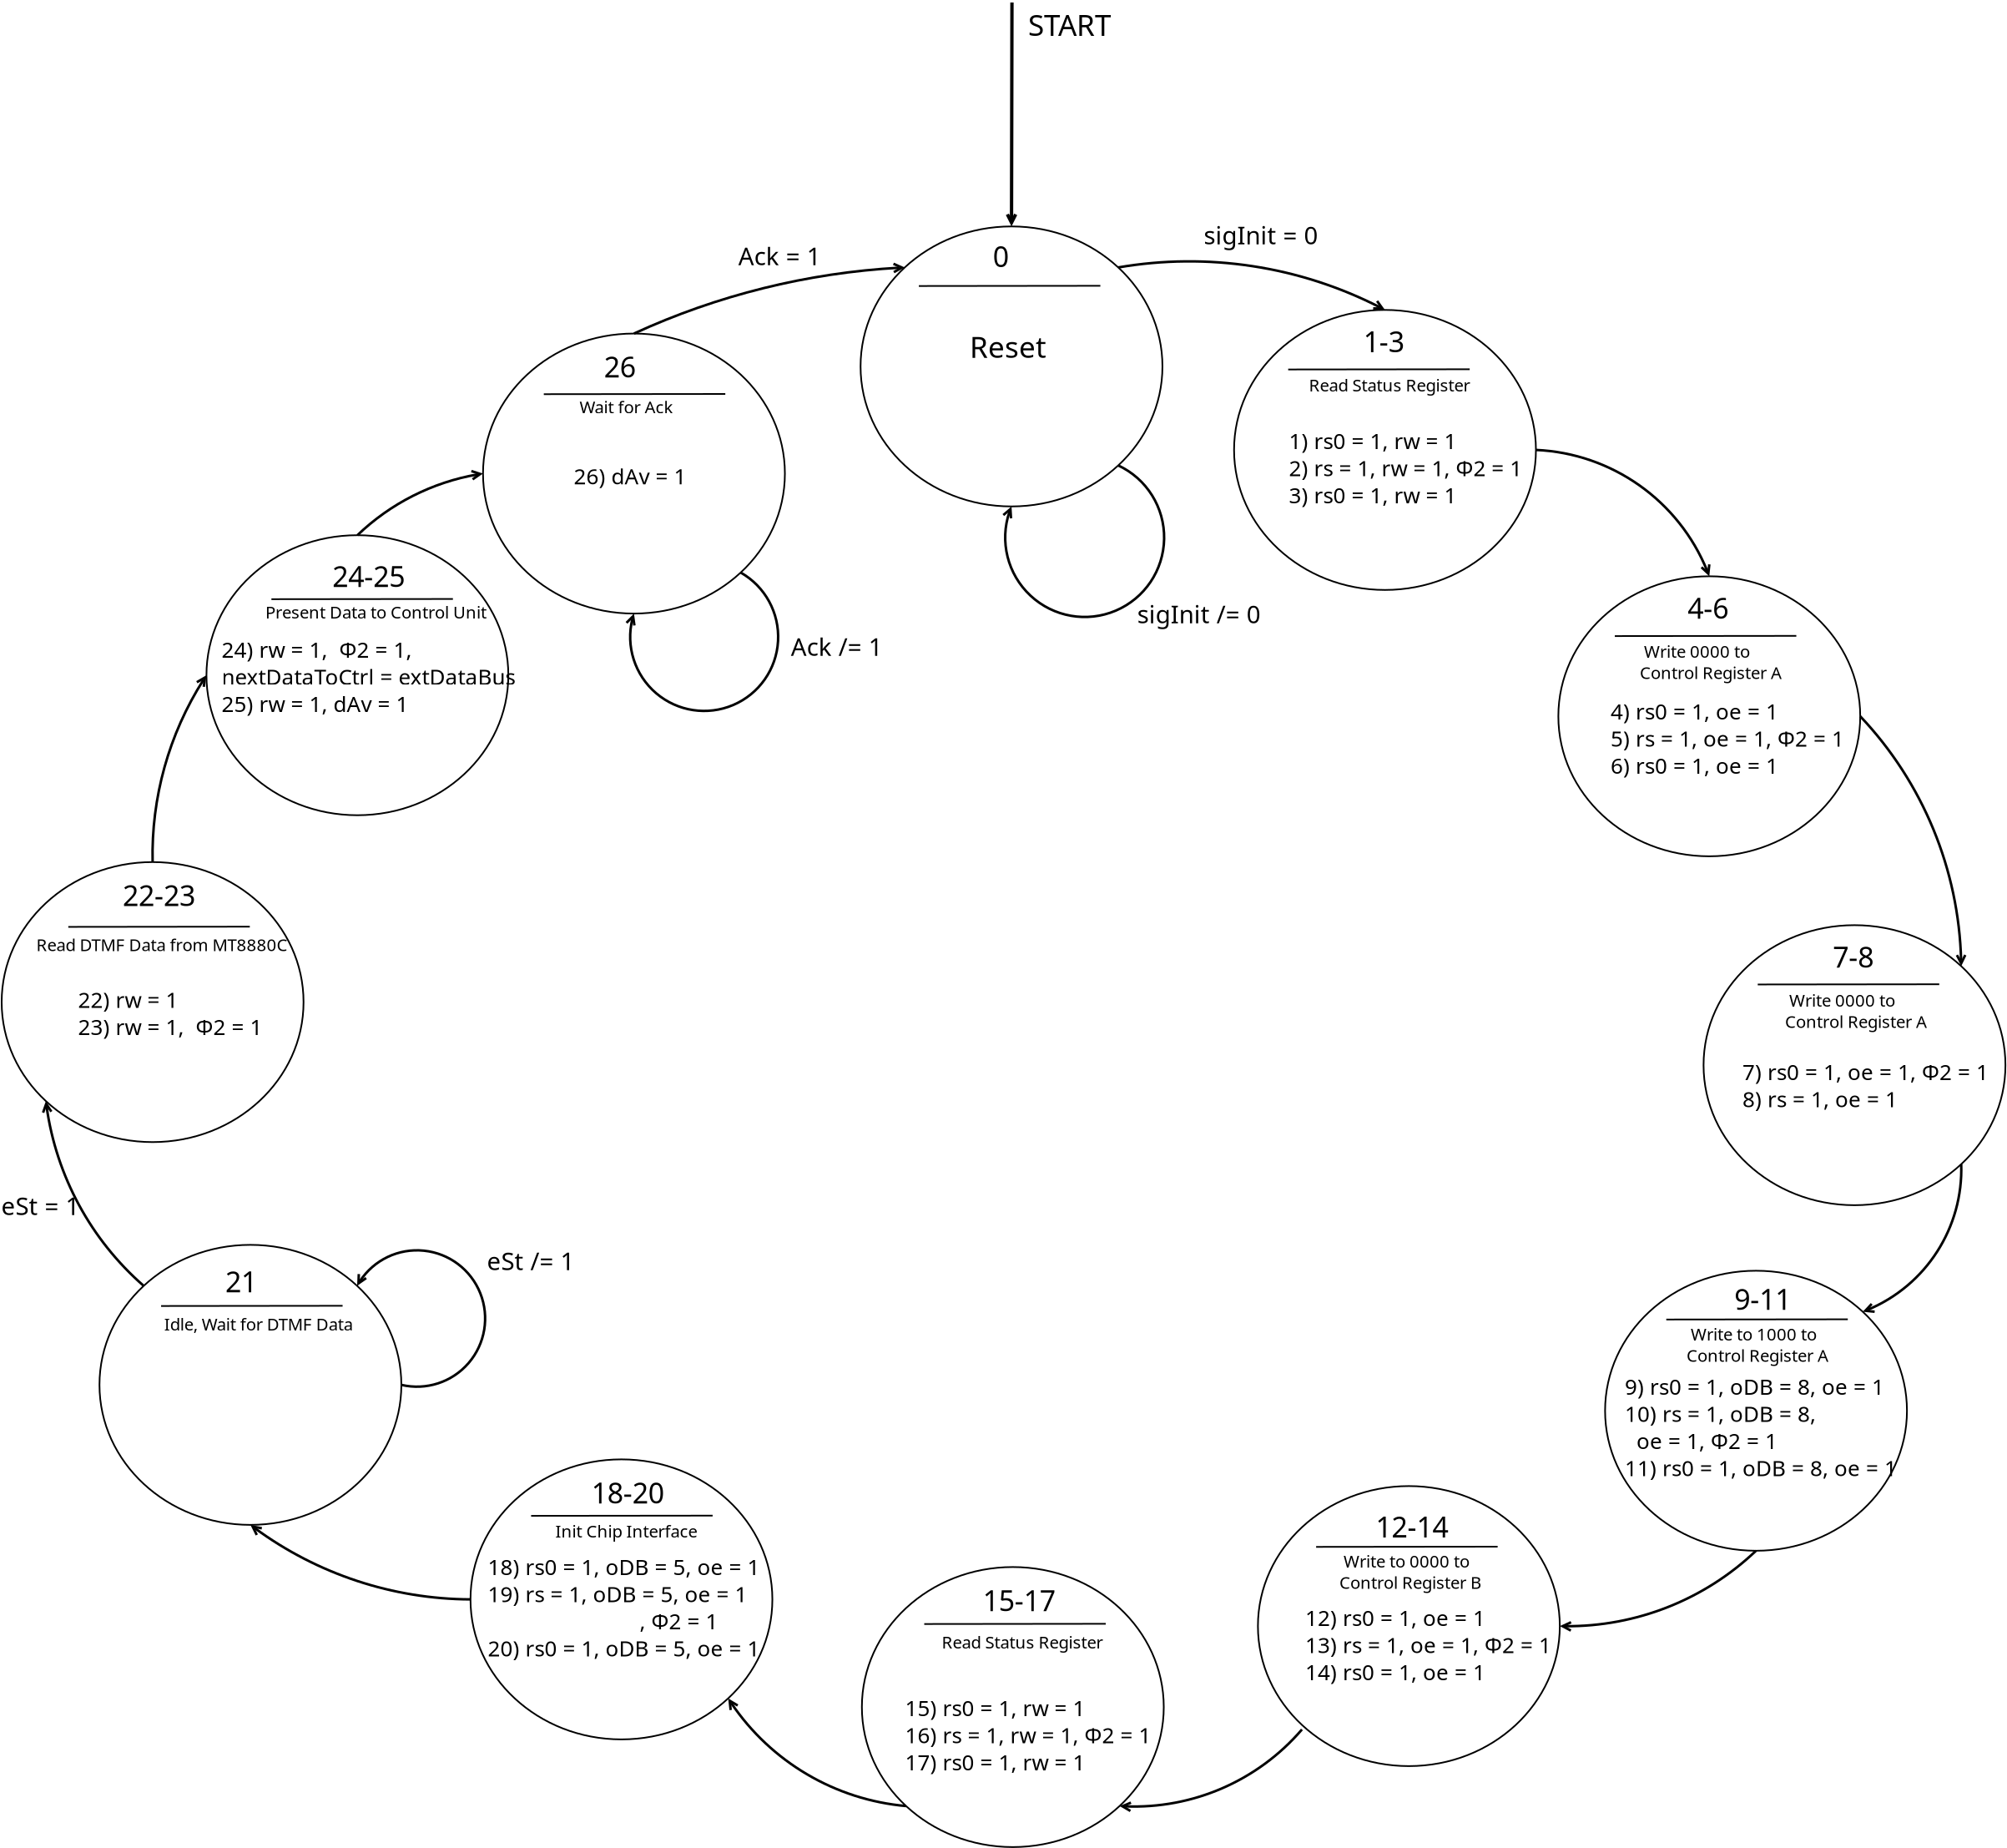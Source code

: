 <?xml version="1.0" encoding="UTF-8"?>
<dia:diagram xmlns:dia="http://www.lysator.liu.se/~alla/dia/">
  <dia:layer name="Background" visible="true" active="true">
    <dia:object type="Standard - Ellipse" version="0" id="O0">
      <dia:attribute name="obj_pos">
        <dia:point val="22.981,-152.068"/>
      </dia:attribute>
      <dia:attribute name="obj_bb">
        <dia:rectangle val="22.931,-152.118;41.119,-135.244"/>
      </dia:attribute>
      <dia:attribute name="elem_corner">
        <dia:point val="22.981,-152.068"/>
      </dia:attribute>
      <dia:attribute name="elem_width">
        <dia:real val="18.087"/>
      </dia:attribute>
      <dia:attribute name="elem_height">
        <dia:real val="16.774"/>
      </dia:attribute>
      <dia:attribute name="border_width">
        <dia:real val="0.1"/>
      </dia:attribute>
    </dia:object>
    <dia:object type="Standard - Text" version="1" id="O1">
      <dia:attribute name="obj_pos">
        <dia:point val="32.375,-146.581"/>
      </dia:attribute>
      <dia:attribute name="obj_bb">
        <dia:rectangle val="32.375,-147.161;32.375,-146.444"/>
      </dia:attribute>
      <dia:attribute name="text">
        <dia:composite type="text">
          <dia:attribute name="string">
            <dia:string>##</dia:string>
          </dia:attribute>
          <dia:attribute name="font">
            <dia:font family="sans" style="0" name="Helvetica"/>
          </dia:attribute>
          <dia:attribute name="height">
            <dia:real val="0.8"/>
          </dia:attribute>
          <dia:attribute name="pos">
            <dia:point val="32.375,-146.581"/>
          </dia:attribute>
          <dia:attribute name="color">
            <dia:color val="#000000"/>
          </dia:attribute>
          <dia:attribute name="alignment">
            <dia:enum val="0"/>
          </dia:attribute>
        </dia:composite>
      </dia:attribute>
      <dia:attribute name="valign">
        <dia:enum val="3"/>
      </dia:attribute>
    </dia:object>
    <dia:object type="Standard - Text" version="1" id="O2">
      <dia:attribute name="obj_pos">
        <dia:point val="40.369,-115.994"/>
      </dia:attribute>
      <dia:attribute name="obj_bb">
        <dia:rectangle val="40.369,-116.574;40.369,-115.856"/>
      </dia:attribute>
      <dia:attribute name="text">
        <dia:composite type="text">
          <dia:attribute name="string">
            <dia:string>##</dia:string>
          </dia:attribute>
          <dia:attribute name="font">
            <dia:font family="sans" style="0" name="Helvetica"/>
          </dia:attribute>
          <dia:attribute name="height">
            <dia:real val="0.8"/>
          </dia:attribute>
          <dia:attribute name="pos">
            <dia:point val="40.369,-115.994"/>
          </dia:attribute>
          <dia:attribute name="color">
            <dia:color val="#000000"/>
          </dia:attribute>
          <dia:attribute name="alignment">
            <dia:enum val="0"/>
          </dia:attribute>
        </dia:composite>
      </dia:attribute>
      <dia:attribute name="valign">
        <dia:enum val="3"/>
      </dia:attribute>
    </dia:object>
    <dia:object type="Standard - Text" version="1" id="O3">
      <dia:attribute name="obj_pos">
        <dia:point val="29.519,-144.194"/>
      </dia:attribute>
      <dia:attribute name="obj_bb">
        <dia:rectangle val="29.519,-145.779;34.089,-143.821"/>
      </dia:attribute>
      <dia:attribute name="text">
        <dia:composite type="text">
          <dia:attribute name="string">
            <dia:string>#Reset#</dia:string>
          </dia:attribute>
          <dia:attribute name="font">
            <dia:font family="sans" style="0" name="Helvetica"/>
          </dia:attribute>
          <dia:attribute name="height">
            <dia:real val="2.187"/>
          </dia:attribute>
          <dia:attribute name="pos">
            <dia:point val="29.519,-144.194"/>
          </dia:attribute>
          <dia:attribute name="color">
            <dia:color val="#000000"/>
          </dia:attribute>
          <dia:attribute name="alignment">
            <dia:enum val="0"/>
          </dia:attribute>
        </dia:composite>
      </dia:attribute>
      <dia:attribute name="valign">
        <dia:enum val="3"/>
      </dia:attribute>
    </dia:object>
    <dia:object type="Standard - Ellipse" version="0" id="O4">
      <dia:attribute name="obj_pos">
        <dia:point val="45.359,-147.066"/>
      </dia:attribute>
      <dia:attribute name="obj_bb">
        <dia:rectangle val="45.309,-147.116;63.496,-130.242"/>
      </dia:attribute>
      <dia:attribute name="elem_corner">
        <dia:point val="45.359,-147.066"/>
      </dia:attribute>
      <dia:attribute name="elem_width">
        <dia:real val="18.087"/>
      </dia:attribute>
      <dia:attribute name="elem_height">
        <dia:real val="16.774"/>
      </dia:attribute>
      <dia:attribute name="border_width">
        <dia:real val="0.1"/>
      </dia:attribute>
    </dia:object>
    <dia:object type="Standard - Text" version="1" id="O5">
      <dia:attribute name="obj_pos">
        <dia:point val="53.102,-144.529"/>
      </dia:attribute>
      <dia:attribute name="obj_bb">
        <dia:rectangle val="53.102,-146.064;55.55,-144.169"/>
      </dia:attribute>
      <dia:attribute name="text">
        <dia:composite type="text">
          <dia:attribute name="string">
            <dia:string>#1-3#</dia:string>
          </dia:attribute>
          <dia:attribute name="font">
            <dia:font family="sans" style="0" name="Helvetica"/>
          </dia:attribute>
          <dia:attribute name="height">
            <dia:real val="2.117"/>
          </dia:attribute>
          <dia:attribute name="pos">
            <dia:point val="53.102,-144.529"/>
          </dia:attribute>
          <dia:attribute name="color">
            <dia:color val="#000000"/>
          </dia:attribute>
          <dia:attribute name="alignment">
            <dia:enum val="0"/>
          </dia:attribute>
        </dia:composite>
      </dia:attribute>
      <dia:attribute name="valign">
        <dia:enum val="3"/>
      </dia:attribute>
    </dia:object>
    <dia:object type="Standard - Text" version="1" id="O6">
      <dia:attribute name="obj_pos">
        <dia:point val="49.839,-142.181"/>
      </dia:attribute>
      <dia:attribute name="obj_bb">
        <dia:rectangle val="49.839,-143.101;59.491,-141.964"/>
      </dia:attribute>
      <dia:attribute name="text">
        <dia:composite type="text">
          <dia:attribute name="string">
            <dia:string>#Read Status Register#</dia:string>
          </dia:attribute>
          <dia:attribute name="font">
            <dia:font family="sans" style="0" name="Helvetica"/>
          </dia:attribute>
          <dia:attribute name="height">
            <dia:real val="1.27"/>
          </dia:attribute>
          <dia:attribute name="pos">
            <dia:point val="49.839,-142.181"/>
          </dia:attribute>
          <dia:attribute name="color">
            <dia:color val="#000000"/>
          </dia:attribute>
          <dia:attribute name="alignment">
            <dia:enum val="0"/>
          </dia:attribute>
        </dia:composite>
      </dia:attribute>
      <dia:attribute name="valign">
        <dia:enum val="3"/>
      </dia:attribute>
    </dia:object>
    <dia:object type="Standard - Text" version="1" id="O7">
      <dia:attribute name="obj_pos">
        <dia:point val="48.639,-138.731"/>
      </dia:attribute>
      <dia:attribute name="obj_bb">
        <dia:rectangle val="48.639,-139.909;62.404,-135.208"/>
      </dia:attribute>
      <dia:attribute name="text">
        <dia:composite type="text">
          <dia:attribute name="string">
            <dia:string>#1) rs0 = 1, rw = 1
2) rs = 1, rw = 1, Φ2 = 1
3) rs0 = 1, rw = 1#</dia:string>
          </dia:attribute>
          <dia:attribute name="font">
            <dia:font family="sans" style="0" name="Helvetica"/>
          </dia:attribute>
          <dia:attribute name="height">
            <dia:real val="1.623"/>
          </dia:attribute>
          <dia:attribute name="pos">
            <dia:point val="48.639,-138.731"/>
          </dia:attribute>
          <dia:attribute name="color">
            <dia:color val="#000000"/>
          </dia:attribute>
          <dia:attribute name="alignment">
            <dia:enum val="0"/>
          </dia:attribute>
        </dia:composite>
      </dia:attribute>
      <dia:attribute name="valign">
        <dia:enum val="3"/>
      </dia:attribute>
    </dia:object>
    <dia:object type="Standard - Ellipse" version="0" id="O8">
      <dia:attribute name="obj_pos">
        <dia:point val="64.789,-131.111"/>
      </dia:attribute>
      <dia:attribute name="obj_bb">
        <dia:rectangle val="64.739,-131.161;82.926,-114.287"/>
      </dia:attribute>
      <dia:attribute name="elem_corner">
        <dia:point val="64.789,-131.111"/>
      </dia:attribute>
      <dia:attribute name="elem_width">
        <dia:real val="18.087"/>
      </dia:attribute>
      <dia:attribute name="elem_height">
        <dia:real val="16.774"/>
      </dia:attribute>
      <dia:attribute name="border_width">
        <dia:real val="0.1"/>
      </dia:attribute>
    </dia:object>
    <dia:object type="Standard - Text" version="1" id="O9">
      <dia:attribute name="obj_pos">
        <dia:point val="72.532,-128.574"/>
      </dia:attribute>
      <dia:attribute name="obj_bb">
        <dia:rectangle val="72.532,-130.109;74.98,-128.214"/>
      </dia:attribute>
      <dia:attribute name="text">
        <dia:composite type="text">
          <dia:attribute name="string">
            <dia:string>#4-6#</dia:string>
          </dia:attribute>
          <dia:attribute name="font">
            <dia:font family="sans" style="0" name="Helvetica"/>
          </dia:attribute>
          <dia:attribute name="height">
            <dia:real val="2.117"/>
          </dia:attribute>
          <dia:attribute name="pos">
            <dia:point val="72.532,-128.574"/>
          </dia:attribute>
          <dia:attribute name="color">
            <dia:color val="#000000"/>
          </dia:attribute>
          <dia:attribute name="alignment">
            <dia:enum val="0"/>
          </dia:attribute>
        </dia:composite>
      </dia:attribute>
      <dia:attribute name="valign">
        <dia:enum val="3"/>
      </dia:attribute>
    </dia:object>
    <dia:object type="Standard - Text" version="1" id="O10">
      <dia:attribute name="obj_pos">
        <dia:point val="69.669,-126.226"/>
      </dia:attribute>
      <dia:attribute name="obj_bb">
        <dia:rectangle val="69.669,-127.146;77.909,-124.738"/>
      </dia:attribute>
      <dia:attribute name="text">
        <dia:composite type="text">
          <dia:attribute name="string">
            <dia:string># Write 0000 to 
Control Register A#</dia:string>
          </dia:attribute>
          <dia:attribute name="font">
            <dia:font family="sans" style="0" name="Helvetica"/>
          </dia:attribute>
          <dia:attribute name="height">
            <dia:real val="1.27"/>
          </dia:attribute>
          <dia:attribute name="pos">
            <dia:point val="69.669,-126.226"/>
          </dia:attribute>
          <dia:attribute name="color">
            <dia:color val="#000000"/>
          </dia:attribute>
          <dia:attribute name="alignment">
            <dia:enum val="0"/>
          </dia:attribute>
        </dia:composite>
      </dia:attribute>
      <dia:attribute name="valign">
        <dia:enum val="3"/>
      </dia:attribute>
    </dia:object>
    <dia:object type="Standard - Text" version="1" id="O11">
      <dia:attribute name="obj_pos">
        <dia:point val="67.919,-122.526"/>
      </dia:attribute>
      <dia:attribute name="obj_bb">
        <dia:rectangle val="67.919,-123.704;81.759,-119.003"/>
      </dia:attribute>
      <dia:attribute name="text">
        <dia:composite type="text">
          <dia:attribute name="string">
            <dia:string>#4) rs0 = 1, oe = 1
5) rs = 1, oe = 1, Φ2 = 1
6) rs0 = 1, oe = 1#</dia:string>
          </dia:attribute>
          <dia:attribute name="font">
            <dia:font family="sans" style="0" name="Helvetica"/>
          </dia:attribute>
          <dia:attribute name="height">
            <dia:real val="1.623"/>
          </dia:attribute>
          <dia:attribute name="pos">
            <dia:point val="67.919,-122.526"/>
          </dia:attribute>
          <dia:attribute name="color">
            <dia:color val="#000000"/>
          </dia:attribute>
          <dia:attribute name="alignment">
            <dia:enum val="0"/>
          </dia:attribute>
        </dia:composite>
      </dia:attribute>
      <dia:attribute name="valign">
        <dia:enum val="3"/>
      </dia:attribute>
    </dia:object>
    <dia:object type="Standard - Ellipse" version="0" id="O12">
      <dia:attribute name="obj_pos">
        <dia:point val="73.489,-110.211"/>
      </dia:attribute>
      <dia:attribute name="obj_bb">
        <dia:rectangle val="73.439,-110.261;91.626,-93.387"/>
      </dia:attribute>
      <dia:attribute name="elem_corner">
        <dia:point val="73.489,-110.211"/>
      </dia:attribute>
      <dia:attribute name="elem_width">
        <dia:real val="18.087"/>
      </dia:attribute>
      <dia:attribute name="elem_height">
        <dia:real val="16.774"/>
      </dia:attribute>
      <dia:attribute name="border_width">
        <dia:real val="0.1"/>
      </dia:attribute>
    </dia:object>
    <dia:object type="Standard - Text" version="1" id="O13">
      <dia:attribute name="obj_pos">
        <dia:point val="81.232,-107.674"/>
      </dia:attribute>
      <dia:attribute name="obj_bb">
        <dia:rectangle val="81.232,-109.209;83.68,-107.314"/>
      </dia:attribute>
      <dia:attribute name="text">
        <dia:composite type="text">
          <dia:attribute name="string">
            <dia:string>#7-8#</dia:string>
          </dia:attribute>
          <dia:attribute name="font">
            <dia:font family="sans" style="0" name="Helvetica"/>
          </dia:attribute>
          <dia:attribute name="height">
            <dia:real val="2.117"/>
          </dia:attribute>
          <dia:attribute name="pos">
            <dia:point val="81.232,-107.674"/>
          </dia:attribute>
          <dia:attribute name="color">
            <dia:color val="#000000"/>
          </dia:attribute>
          <dia:attribute name="alignment">
            <dia:enum val="0"/>
          </dia:attribute>
        </dia:composite>
      </dia:attribute>
      <dia:attribute name="valign">
        <dia:enum val="3"/>
      </dia:attribute>
    </dia:object>
    <dia:object type="Standard - Text" version="1" id="O14">
      <dia:attribute name="obj_pos">
        <dia:point val="78.369,-105.326"/>
      </dia:attribute>
      <dia:attribute name="obj_bb">
        <dia:rectangle val="78.369,-106.246;86.609,-103.838"/>
      </dia:attribute>
      <dia:attribute name="text">
        <dia:composite type="text">
          <dia:attribute name="string">
            <dia:string># Write 0000 to 
Control Register A#</dia:string>
          </dia:attribute>
          <dia:attribute name="font">
            <dia:font family="sans" style="0" name="Helvetica"/>
          </dia:attribute>
          <dia:attribute name="height">
            <dia:real val="1.27"/>
          </dia:attribute>
          <dia:attribute name="pos">
            <dia:point val="78.369,-105.326"/>
          </dia:attribute>
          <dia:attribute name="color">
            <dia:color val="#000000"/>
          </dia:attribute>
          <dia:attribute name="alignment">
            <dia:enum val="0"/>
          </dia:attribute>
        </dia:composite>
      </dia:attribute>
      <dia:attribute name="valign">
        <dia:enum val="3"/>
      </dia:attribute>
    </dia:object>
    <dia:object type="Standard - Text" version="1" id="O15">
      <dia:attribute name="obj_pos">
        <dia:point val="75.819,-100.926"/>
      </dia:attribute>
      <dia:attribute name="obj_bb">
        <dia:rectangle val="75.819,-102.103;90.381,-99.026"/>
      </dia:attribute>
      <dia:attribute name="text">
        <dia:composite type="text">
          <dia:attribute name="string">
            <dia:string>#7) rs0 = 1, oe = 1, Φ2 = 1
8) rs = 1, oe = 1#</dia:string>
          </dia:attribute>
          <dia:attribute name="font">
            <dia:font family="sans" style="0" name="Helvetica"/>
          </dia:attribute>
          <dia:attribute name="height">
            <dia:real val="1.623"/>
          </dia:attribute>
          <dia:attribute name="pos">
            <dia:point val="75.819,-100.926"/>
          </dia:attribute>
          <dia:attribute name="color">
            <dia:color val="#000000"/>
          </dia:attribute>
          <dia:attribute name="alignment">
            <dia:enum val="0"/>
          </dia:attribute>
        </dia:composite>
      </dia:attribute>
      <dia:attribute name="valign">
        <dia:enum val="3"/>
      </dia:attribute>
    </dia:object>
    <dia:object type="Standard - Ellipse" version="0" id="O16">
      <dia:attribute name="obj_pos">
        <dia:point val="67.589,-89.511"/>
      </dia:attribute>
      <dia:attribute name="obj_bb">
        <dia:rectangle val="67.539,-89.561;85.726,-72.687"/>
      </dia:attribute>
      <dia:attribute name="elem_corner">
        <dia:point val="67.589,-89.511"/>
      </dia:attribute>
      <dia:attribute name="elem_width">
        <dia:real val="18.087"/>
      </dia:attribute>
      <dia:attribute name="elem_height">
        <dia:real val="16.774"/>
      </dia:attribute>
      <dia:attribute name="border_width">
        <dia:real val="0.1"/>
      </dia:attribute>
    </dia:object>
    <dia:object type="Standard - Text" version="1" id="O17">
      <dia:attribute name="obj_pos">
        <dia:point val="75.332,-87.174"/>
      </dia:attribute>
      <dia:attribute name="obj_bb">
        <dia:rectangle val="75.332,-88.709;78.597,-86.814"/>
      </dia:attribute>
      <dia:attribute name="text">
        <dia:composite type="text">
          <dia:attribute name="string">
            <dia:string>#9-11#</dia:string>
          </dia:attribute>
          <dia:attribute name="font">
            <dia:font family="sans" style="0" name="Helvetica"/>
          </dia:attribute>
          <dia:attribute name="height">
            <dia:real val="2.117"/>
          </dia:attribute>
          <dia:attribute name="pos">
            <dia:point val="75.332,-87.174"/>
          </dia:attribute>
          <dia:attribute name="color">
            <dia:color val="#000000"/>
          </dia:attribute>
          <dia:attribute name="alignment">
            <dia:enum val="0"/>
          </dia:attribute>
        </dia:composite>
      </dia:attribute>
      <dia:attribute name="valign">
        <dia:enum val="3"/>
      </dia:attribute>
    </dia:object>
    <dia:object type="Standard - Text" version="1" id="O18">
      <dia:attribute name="obj_pos">
        <dia:point val="72.469,-85.326"/>
      </dia:attribute>
      <dia:attribute name="obj_bb">
        <dia:rectangle val="72.469,-86.246;80.709,-83.839"/>
      </dia:attribute>
      <dia:attribute name="text">
        <dia:composite type="text">
          <dia:attribute name="string">
            <dia:string># Write to 1000 to
Control Register A#</dia:string>
          </dia:attribute>
          <dia:attribute name="font">
            <dia:font family="sans" style="0" name="Helvetica"/>
          </dia:attribute>
          <dia:attribute name="height">
            <dia:real val="1.27"/>
          </dia:attribute>
          <dia:attribute name="pos">
            <dia:point val="72.469,-85.326"/>
          </dia:attribute>
          <dia:attribute name="color">
            <dia:color val="#000000"/>
          </dia:attribute>
          <dia:attribute name="alignment">
            <dia:enum val="0"/>
          </dia:attribute>
        </dia:composite>
      </dia:attribute>
      <dia:attribute name="valign">
        <dia:enum val="3"/>
      </dia:attribute>
    </dia:object>
    <dia:object type="Standard - Text" version="1" id="O19">
      <dia:attribute name="obj_pos">
        <dia:point val="68.769,-82.076"/>
      </dia:attribute>
      <dia:attribute name="obj_bb">
        <dia:rectangle val="68.769,-83.254;84.724,-76.93"/>
      </dia:attribute>
      <dia:attribute name="text">
        <dia:composite type="text">
          <dia:attribute name="string">
            <dia:string>#9) rs0 = 1, oDB = 8, oe = 1
10) rs = 1, oDB = 8, 
  oe = 1, Φ2 = 1
11) rs0 = 1, oDB = 8, oe = 1#</dia:string>
          </dia:attribute>
          <dia:attribute name="font">
            <dia:font family="sans" style="0" name="Helvetica"/>
          </dia:attribute>
          <dia:attribute name="height">
            <dia:real val="1.623"/>
          </dia:attribute>
          <dia:attribute name="pos">
            <dia:point val="68.769,-82.076"/>
          </dia:attribute>
          <dia:attribute name="color">
            <dia:color val="#000000"/>
          </dia:attribute>
          <dia:attribute name="alignment">
            <dia:enum val="0"/>
          </dia:attribute>
        </dia:composite>
      </dia:attribute>
      <dia:attribute name="valign">
        <dia:enum val="3"/>
      </dia:attribute>
    </dia:object>
    <dia:object type="Standard - Ellipse" version="0" id="O20">
      <dia:attribute name="obj_pos">
        <dia:point val="46.789,-76.611"/>
      </dia:attribute>
      <dia:attribute name="obj_bb">
        <dia:rectangle val="46.739,-76.661;64.926,-59.787"/>
      </dia:attribute>
      <dia:attribute name="elem_corner">
        <dia:point val="46.789,-76.611"/>
      </dia:attribute>
      <dia:attribute name="elem_width">
        <dia:real val="18.087"/>
      </dia:attribute>
      <dia:attribute name="elem_height">
        <dia:real val="16.774"/>
      </dia:attribute>
      <dia:attribute name="border_width">
        <dia:real val="0.1"/>
      </dia:attribute>
    </dia:object>
    <dia:object type="Standard - Text" version="1" id="O21">
      <dia:attribute name="obj_pos">
        <dia:point val="35.132,-56.174"/>
      </dia:attribute>
      <dia:attribute name="obj_bb">
        <dia:rectangle val="35.132,-56.754;35.487,-56.037"/>
      </dia:attribute>
      <dia:attribute name="text">
        <dia:composite type="text">
          <dia:attribute name="string">
            <dia:string>#5#</dia:string>
          </dia:attribute>
          <dia:attribute name="font">
            <dia:font family="sans" style="0" name="Helvetica"/>
          </dia:attribute>
          <dia:attribute name="height">
            <dia:real val="0.8"/>
          </dia:attribute>
          <dia:attribute name="pos">
            <dia:point val="35.132,-56.174"/>
          </dia:attribute>
          <dia:attribute name="color">
            <dia:color val="#000000"/>
          </dia:attribute>
          <dia:attribute name="alignment">
            <dia:enum val="0"/>
          </dia:attribute>
        </dia:composite>
      </dia:attribute>
      <dia:attribute name="valign">
        <dia:enum val="3"/>
      </dia:attribute>
    </dia:object>
    <dia:object type="Standard - Text" version="1" id="O22">
      <dia:attribute name="obj_pos">
        <dia:point val="51.669,-71.726"/>
      </dia:attribute>
      <dia:attribute name="obj_bb">
        <dia:rectangle val="51.669,-72.646;59.964,-70.239"/>
      </dia:attribute>
      <dia:attribute name="text">
        <dia:composite type="text">
          <dia:attribute name="string">
            <dia:string># Write to 0000 to
Control Register B#</dia:string>
          </dia:attribute>
          <dia:attribute name="font">
            <dia:font family="sans" style="0" name="Helvetica"/>
          </dia:attribute>
          <dia:attribute name="height">
            <dia:real val="1.27"/>
          </dia:attribute>
          <dia:attribute name="pos">
            <dia:point val="51.669,-71.726"/>
          </dia:attribute>
          <dia:attribute name="color">
            <dia:color val="#000000"/>
          </dia:attribute>
          <dia:attribute name="alignment">
            <dia:enum val="0"/>
          </dia:attribute>
        </dia:composite>
      </dia:attribute>
      <dia:attribute name="valign">
        <dia:enum val="3"/>
      </dia:attribute>
    </dia:object>
    <dia:object type="Standard - Text" version="1" id="O23">
      <dia:attribute name="obj_pos">
        <dia:point val="49.619,-68.226"/>
      </dia:attribute>
      <dia:attribute name="obj_bb">
        <dia:rectangle val="49.619,-69.404;64.181,-64.703"/>
      </dia:attribute>
      <dia:attribute name="text">
        <dia:composite type="text">
          <dia:attribute name="string">
            <dia:string>#12) rs0 = 1, oe = 1
13) rs = 1, oe = 1, Φ2 = 1
14) rs0 = 1, oe = 1#</dia:string>
          </dia:attribute>
          <dia:attribute name="font">
            <dia:font family="sans" style="0" name="Helvetica"/>
          </dia:attribute>
          <dia:attribute name="height">
            <dia:real val="1.623"/>
          </dia:attribute>
          <dia:attribute name="pos">
            <dia:point val="49.619,-68.226"/>
          </dia:attribute>
          <dia:attribute name="color">
            <dia:color val="#000000"/>
          </dia:attribute>
          <dia:attribute name="alignment">
            <dia:enum val="0"/>
          </dia:attribute>
        </dia:composite>
      </dia:attribute>
      <dia:attribute name="valign">
        <dia:enum val="3"/>
      </dia:attribute>
    </dia:object>
    <dia:object type="Standard - Ellipse" version="0" id="O24">
      <dia:attribute name="obj_pos">
        <dia:point val="23.06,-71.761"/>
      </dia:attribute>
      <dia:attribute name="obj_bb">
        <dia:rectangle val="23.01,-71.811;41.197,-54.937"/>
      </dia:attribute>
      <dia:attribute name="elem_corner">
        <dia:point val="23.06,-71.761"/>
      </dia:attribute>
      <dia:attribute name="elem_width">
        <dia:real val="18.087"/>
      </dia:attribute>
      <dia:attribute name="elem_height">
        <dia:real val="16.774"/>
      </dia:attribute>
      <dia:attribute name="border_width">
        <dia:real val="0.1"/>
      </dia:attribute>
    </dia:object>
    <dia:object type="Standard - Text" version="1" id="O25">
      <dia:attribute name="obj_pos">
        <dia:point val="30.304,-69.124"/>
      </dia:attribute>
      <dia:attribute name="obj_bb">
        <dia:rectangle val="30.304,-70.659;34.636,-68.764"/>
      </dia:attribute>
      <dia:attribute name="text">
        <dia:composite type="text">
          <dia:attribute name="string">
            <dia:string>#15-17#</dia:string>
          </dia:attribute>
          <dia:attribute name="font">
            <dia:font family="sans" style="0" name="Helvetica"/>
          </dia:attribute>
          <dia:attribute name="height">
            <dia:real val="2.117"/>
          </dia:attribute>
          <dia:attribute name="pos">
            <dia:point val="30.304,-69.124"/>
          </dia:attribute>
          <dia:attribute name="color">
            <dia:color val="#000000"/>
          </dia:attribute>
          <dia:attribute name="alignment">
            <dia:enum val="0"/>
          </dia:attribute>
        </dia:composite>
      </dia:attribute>
      <dia:attribute name="valign">
        <dia:enum val="3"/>
      </dia:attribute>
    </dia:object>
    <dia:object type="Standard - Text" version="1" id="O26">
      <dia:attribute name="obj_pos">
        <dia:point val="27.84,-66.876"/>
      </dia:attribute>
      <dia:attribute name="obj_bb">
        <dia:rectangle val="27.84,-67.796;37.492,-66.659"/>
      </dia:attribute>
      <dia:attribute name="text">
        <dia:composite type="text">
          <dia:attribute name="string">
            <dia:string>#Read Status Register#</dia:string>
          </dia:attribute>
          <dia:attribute name="font">
            <dia:font family="sans" style="0" name="Helvetica"/>
          </dia:attribute>
          <dia:attribute name="height">
            <dia:real val="1.27"/>
          </dia:attribute>
          <dia:attribute name="pos">
            <dia:point val="27.84,-66.876"/>
          </dia:attribute>
          <dia:attribute name="color">
            <dia:color val="#000000"/>
          </dia:attribute>
          <dia:attribute name="alignment">
            <dia:enum val="0"/>
          </dia:attribute>
        </dia:composite>
      </dia:attribute>
      <dia:attribute name="valign">
        <dia:enum val="3"/>
      </dia:attribute>
    </dia:object>
    <dia:object type="Standard - Text" version="1" id="O27">
      <dia:attribute name="obj_pos">
        <dia:point val="25.64,-62.826"/>
      </dia:attribute>
      <dia:attribute name="obj_bb">
        <dia:rectangle val="25.64,-64.004;40.127,-59.303"/>
      </dia:attribute>
      <dia:attribute name="text">
        <dia:composite type="text">
          <dia:attribute name="string">
            <dia:string>#15) rs0 = 1, rw = 1
16) rs = 1, rw = 1, Φ2 = 1
17) rs0 = 1, rw = 1#</dia:string>
          </dia:attribute>
          <dia:attribute name="font">
            <dia:font family="sans" style="0" name="Helvetica"/>
          </dia:attribute>
          <dia:attribute name="height">
            <dia:real val="1.623"/>
          </dia:attribute>
          <dia:attribute name="pos">
            <dia:point val="25.64,-62.826"/>
          </dia:attribute>
          <dia:attribute name="color">
            <dia:color val="#000000"/>
          </dia:attribute>
          <dia:attribute name="alignment">
            <dia:enum val="0"/>
          </dia:attribute>
        </dia:composite>
      </dia:attribute>
      <dia:attribute name="valign">
        <dia:enum val="3"/>
      </dia:attribute>
    </dia:object>
    <dia:object type="Standard - Text" version="1" id="O28">
      <dia:attribute name="obj_pos">
        <dia:point val="30.91,-149.631"/>
      </dia:attribute>
      <dia:attribute name="obj_bb">
        <dia:rectangle val="30.91,-151.166;31.852,-149.271"/>
      </dia:attribute>
      <dia:attribute name="text">
        <dia:composite type="text">
          <dia:attribute name="string">
            <dia:string>#0#</dia:string>
          </dia:attribute>
          <dia:attribute name="font">
            <dia:font family="sans" style="0" name="Helvetica"/>
          </dia:attribute>
          <dia:attribute name="height">
            <dia:real val="2.117"/>
          </dia:attribute>
          <dia:attribute name="pos">
            <dia:point val="30.91,-149.631"/>
          </dia:attribute>
          <dia:attribute name="color">
            <dia:color val="#000000"/>
          </dia:attribute>
          <dia:attribute name="alignment">
            <dia:enum val="0"/>
          </dia:attribute>
        </dia:composite>
      </dia:attribute>
      <dia:attribute name="valign">
        <dia:enum val="3"/>
      </dia:attribute>
    </dia:object>
    <dia:object type="Standard - Text" version="1" id="O29">
      <dia:attribute name="obj_pos">
        <dia:point val="53.846,-73.531"/>
      </dia:attribute>
      <dia:attribute name="obj_bb">
        <dia:rectangle val="53.846,-75.066;58.178,-73.171"/>
      </dia:attribute>
      <dia:attribute name="text">
        <dia:composite type="text">
          <dia:attribute name="string">
            <dia:string>#12-14#</dia:string>
          </dia:attribute>
          <dia:attribute name="font">
            <dia:font family="sans" style="0" name="Helvetica"/>
          </dia:attribute>
          <dia:attribute name="height">
            <dia:real val="2.117"/>
          </dia:attribute>
          <dia:attribute name="pos">
            <dia:point val="53.846,-73.531"/>
          </dia:attribute>
          <dia:attribute name="color">
            <dia:color val="#000000"/>
          </dia:attribute>
          <dia:attribute name="alignment">
            <dia:enum val="0"/>
          </dia:attribute>
        </dia:composite>
      </dia:attribute>
      <dia:attribute name="valign">
        <dia:enum val="3"/>
      </dia:attribute>
    </dia:object>
    <dia:object type="Standard - Text" version="1" id="O30">
      <dia:attribute name="obj_pos">
        <dia:point val="11.682,-62.624"/>
      </dia:attribute>
      <dia:attribute name="obj_bb">
        <dia:rectangle val="11.682,-63.204;12.037,-62.487"/>
      </dia:attribute>
      <dia:attribute name="text">
        <dia:composite type="text">
          <dia:attribute name="string">
            <dia:string>#5#</dia:string>
          </dia:attribute>
          <dia:attribute name="font">
            <dia:font family="sans" style="0" name="Helvetica"/>
          </dia:attribute>
          <dia:attribute name="height">
            <dia:real val="0.8"/>
          </dia:attribute>
          <dia:attribute name="pos">
            <dia:point val="11.682,-62.624"/>
          </dia:attribute>
          <dia:attribute name="color">
            <dia:color val="#000000"/>
          </dia:attribute>
          <dia:attribute name="alignment">
            <dia:enum val="0"/>
          </dia:attribute>
        </dia:composite>
      </dia:attribute>
      <dia:attribute name="valign">
        <dia:enum val="3"/>
      </dia:attribute>
    </dia:object>
    <dia:object type="Standard - Ellipse" version="0" id="O31">
      <dia:attribute name="obj_pos">
        <dia:point val="-0.39,-78.211"/>
      </dia:attribute>
      <dia:attribute name="obj_bb">
        <dia:rectangle val="-0.44,-78.261;17.747,-61.387"/>
      </dia:attribute>
      <dia:attribute name="elem_corner">
        <dia:point val="-0.39,-78.211"/>
      </dia:attribute>
      <dia:attribute name="elem_width">
        <dia:real val="18.087"/>
      </dia:attribute>
      <dia:attribute name="elem_height">
        <dia:real val="16.774"/>
      </dia:attribute>
      <dia:attribute name="border_width">
        <dia:real val="0.1"/>
      </dia:attribute>
    </dia:object>
    <dia:object type="Standard - Text" version="1" id="O32">
      <dia:attribute name="obj_pos">
        <dia:point val="6.854,-75.574"/>
      </dia:attribute>
      <dia:attribute name="obj_bb">
        <dia:rectangle val="6.854,-77.109;11.186,-75.214"/>
      </dia:attribute>
      <dia:attribute name="text">
        <dia:composite type="text">
          <dia:attribute name="string">
            <dia:string>#18-20#</dia:string>
          </dia:attribute>
          <dia:attribute name="font">
            <dia:font family="sans" style="0" name="Helvetica"/>
          </dia:attribute>
          <dia:attribute name="height">
            <dia:real val="2.117"/>
          </dia:attribute>
          <dia:attribute name="pos">
            <dia:point val="6.854,-75.574"/>
          </dia:attribute>
          <dia:attribute name="color">
            <dia:color val="#000000"/>
          </dia:attribute>
          <dia:attribute name="alignment">
            <dia:enum val="0"/>
          </dia:attribute>
        </dia:composite>
      </dia:attribute>
      <dia:attribute name="valign">
        <dia:enum val="3"/>
      </dia:attribute>
    </dia:object>
    <dia:object type="Standard - Text" version="1" id="O33">
      <dia:attribute name="obj_pos">
        <dia:point val="4.69,-73.526"/>
      </dia:attribute>
      <dia:attribute name="obj_bb">
        <dia:rectangle val="4.69,-74.446;12.65,-73.309"/>
      </dia:attribute>
      <dia:attribute name="text">
        <dia:composite type="text">
          <dia:attribute name="string">
            <dia:string>#Init Chip Interface#</dia:string>
          </dia:attribute>
          <dia:attribute name="font">
            <dia:font family="sans" style="0" name="Helvetica"/>
          </dia:attribute>
          <dia:attribute name="height">
            <dia:real val="1.27"/>
          </dia:attribute>
          <dia:attribute name="pos">
            <dia:point val="4.69,-73.526"/>
          </dia:attribute>
          <dia:attribute name="color">
            <dia:color val="#000000"/>
          </dia:attribute>
          <dia:attribute name="alignment">
            <dia:enum val="0"/>
          </dia:attribute>
        </dia:composite>
      </dia:attribute>
      <dia:attribute name="valign">
        <dia:enum val="3"/>
      </dia:attribute>
    </dia:object>
    <dia:object type="Standard - Text" version="1" id="O34">
      <dia:attribute name="obj_pos">
        <dia:point val="0.64,-71.276"/>
      </dia:attribute>
      <dia:attribute name="obj_bb">
        <dia:rectangle val="0.64,-72.454;16.692,-66.13"/>
      </dia:attribute>
      <dia:attribute name="text">
        <dia:composite type="text">
          <dia:attribute name="string">
            <dia:string>#18) rs0 = 1, oDB = 5, oe = 1
19) rs = 1, oDB = 5, oe = 1
                          , Φ2 = 1
20) rs0 = 1, oDB = 5, oe = 1#</dia:string>
          </dia:attribute>
          <dia:attribute name="font">
            <dia:font family="sans" style="0" name="Helvetica"/>
          </dia:attribute>
          <dia:attribute name="height">
            <dia:real val="1.623"/>
          </dia:attribute>
          <dia:attribute name="pos">
            <dia:point val="0.64,-71.276"/>
          </dia:attribute>
          <dia:attribute name="color">
            <dia:color val="#000000"/>
          </dia:attribute>
          <dia:attribute name="alignment">
            <dia:enum val="0"/>
          </dia:attribute>
        </dia:composite>
      </dia:attribute>
      <dia:attribute name="valign">
        <dia:enum val="3"/>
      </dia:attribute>
    </dia:object>
    <dia:object type="Standard - Text" version="1" id="O35">
      <dia:attribute name="obj_pos">
        <dia:point val="-10.548,-75.474"/>
      </dia:attribute>
      <dia:attribute name="obj_bb">
        <dia:rectangle val="-10.548,-76.054;-10.193,-75.337"/>
      </dia:attribute>
      <dia:attribute name="text">
        <dia:composite type="text">
          <dia:attribute name="string">
            <dia:string>#5#</dia:string>
          </dia:attribute>
          <dia:attribute name="font">
            <dia:font family="sans" style="0" name="Helvetica"/>
          </dia:attribute>
          <dia:attribute name="height">
            <dia:real val="0.8"/>
          </dia:attribute>
          <dia:attribute name="pos">
            <dia:point val="-10.548,-75.474"/>
          </dia:attribute>
          <dia:attribute name="color">
            <dia:color val="#000000"/>
          </dia:attribute>
          <dia:attribute name="alignment">
            <dia:enum val="0"/>
          </dia:attribute>
        </dia:composite>
      </dia:attribute>
      <dia:attribute name="valign">
        <dia:enum val="3"/>
      </dia:attribute>
    </dia:object>
    <dia:object type="Standard - Ellipse" version="0" id="O36">
      <dia:attribute name="obj_pos">
        <dia:point val="-22.62,-91.061"/>
      </dia:attribute>
      <dia:attribute name="obj_bb">
        <dia:rectangle val="-22.67,-91.111;-4.483,-74.237"/>
      </dia:attribute>
      <dia:attribute name="elem_corner">
        <dia:point val="-22.62,-91.061"/>
      </dia:attribute>
      <dia:attribute name="elem_width">
        <dia:real val="18.087"/>
      </dia:attribute>
      <dia:attribute name="elem_height">
        <dia:real val="16.774"/>
      </dia:attribute>
      <dia:attribute name="border_width">
        <dia:real val="0.1"/>
      </dia:attribute>
    </dia:object>
    <dia:object type="Standard - Text" version="1" id="O37">
      <dia:attribute name="obj_pos">
        <dia:point val="-15.076,-88.224"/>
      </dia:attribute>
      <dia:attribute name="obj_bb">
        <dia:rectangle val="-15.076,-89.759;-13.191,-87.864"/>
      </dia:attribute>
      <dia:attribute name="text">
        <dia:composite type="text">
          <dia:attribute name="string">
            <dia:string>#21#</dia:string>
          </dia:attribute>
          <dia:attribute name="font">
            <dia:font family="sans" style="0" name="Helvetica"/>
          </dia:attribute>
          <dia:attribute name="height">
            <dia:real val="2.117"/>
          </dia:attribute>
          <dia:attribute name="pos">
            <dia:point val="-15.076,-88.224"/>
          </dia:attribute>
          <dia:attribute name="color">
            <dia:color val="#000000"/>
          </dia:attribute>
          <dia:attribute name="alignment">
            <dia:enum val="0"/>
          </dia:attribute>
        </dia:composite>
      </dia:attribute>
      <dia:attribute name="valign">
        <dia:enum val="3"/>
      </dia:attribute>
    </dia:object>
    <dia:object type="Standard - Text" version="1" id="O38">
      <dia:attribute name="obj_pos">
        <dia:point val="-18.74,-85.926"/>
      </dia:attribute>
      <dia:attribute name="obj_bb">
        <dia:rectangle val="-18.74,-86.846;-7.55,-85.709"/>
      </dia:attribute>
      <dia:attribute name="text">
        <dia:composite type="text">
          <dia:attribute name="string">
            <dia:string>#Idle, Wait for DTMF Data#</dia:string>
          </dia:attribute>
          <dia:attribute name="font">
            <dia:font family="sans" style="0" name="Helvetica"/>
          </dia:attribute>
          <dia:attribute name="height">
            <dia:real val="1.27"/>
          </dia:attribute>
          <dia:attribute name="pos">
            <dia:point val="-18.74,-85.926"/>
          </dia:attribute>
          <dia:attribute name="color">
            <dia:color val="#000000"/>
          </dia:attribute>
          <dia:attribute name="alignment">
            <dia:enum val="0"/>
          </dia:attribute>
        </dia:composite>
      </dia:attribute>
      <dia:attribute name="valign">
        <dia:enum val="3"/>
      </dia:attribute>
    </dia:object>
    <dia:object type="Standard - Text" version="1" id="O39">
      <dia:attribute name="obj_pos">
        <dia:point val="-21.19,-81.826"/>
      </dia:attribute>
      <dia:attribute name="obj_bb">
        <dia:rectangle val="-21.19,-82.406;-21.19,-81.689"/>
      </dia:attribute>
      <dia:attribute name="text">
        <dia:composite type="text">
          <dia:attribute name="string">
            <dia:string>##</dia:string>
          </dia:attribute>
          <dia:attribute name="font">
            <dia:font family="sans" style="0" name="Helvetica"/>
          </dia:attribute>
          <dia:attribute name="height">
            <dia:real val="0.8"/>
          </dia:attribute>
          <dia:attribute name="pos">
            <dia:point val="-21.19,-81.826"/>
          </dia:attribute>
          <dia:attribute name="color">
            <dia:color val="#000000"/>
          </dia:attribute>
          <dia:attribute name="alignment">
            <dia:enum val="0"/>
          </dia:attribute>
        </dia:composite>
      </dia:attribute>
      <dia:attribute name="valign">
        <dia:enum val="3"/>
      </dia:attribute>
    </dia:object>
    <dia:object type="Standard - Text" version="1" id="O40">
      <dia:attribute name="obj_pos">
        <dia:point val="-16.408,-98.404"/>
      </dia:attribute>
      <dia:attribute name="obj_bb">
        <dia:rectangle val="-16.408,-98.984;-16.053,-98.267"/>
      </dia:attribute>
      <dia:attribute name="text">
        <dia:composite type="text">
          <dia:attribute name="string">
            <dia:string>#5#</dia:string>
          </dia:attribute>
          <dia:attribute name="font">
            <dia:font family="sans" style="0" name="Helvetica"/>
          </dia:attribute>
          <dia:attribute name="height">
            <dia:real val="0.8"/>
          </dia:attribute>
          <dia:attribute name="pos">
            <dia:point val="-16.408,-98.404"/>
          </dia:attribute>
          <dia:attribute name="color">
            <dia:color val="#000000"/>
          </dia:attribute>
          <dia:attribute name="alignment">
            <dia:enum val="0"/>
          </dia:attribute>
        </dia:composite>
      </dia:attribute>
      <dia:attribute name="valign">
        <dia:enum val="3"/>
      </dia:attribute>
    </dia:object>
    <dia:object type="Standard - Ellipse" version="0" id="O41">
      <dia:attribute name="obj_pos">
        <dia:point val="-28.48,-113.991"/>
      </dia:attribute>
      <dia:attribute name="obj_bb">
        <dia:rectangle val="-28.53,-114.041;-10.343,-97.167"/>
      </dia:attribute>
      <dia:attribute name="elem_corner">
        <dia:point val="-28.48,-113.991"/>
      </dia:attribute>
      <dia:attribute name="elem_width">
        <dia:real val="18.087"/>
      </dia:attribute>
      <dia:attribute name="elem_height">
        <dia:real val="16.774"/>
      </dia:attribute>
      <dia:attribute name="border_width">
        <dia:real val="0.1"/>
      </dia:attribute>
    </dia:object>
    <dia:object type="Standard - Text" version="1" id="O42">
      <dia:attribute name="obj_pos">
        <dia:point val="-21.236,-111.354"/>
      </dia:attribute>
      <dia:attribute name="obj_bb">
        <dia:rectangle val="-21.236,-112.889;-16.904,-110.994"/>
      </dia:attribute>
      <dia:attribute name="text">
        <dia:composite type="text">
          <dia:attribute name="string">
            <dia:string>#22-23#</dia:string>
          </dia:attribute>
          <dia:attribute name="font">
            <dia:font family="sans" style="0" name="Helvetica"/>
          </dia:attribute>
          <dia:attribute name="height">
            <dia:real val="2.117"/>
          </dia:attribute>
          <dia:attribute name="pos">
            <dia:point val="-21.236,-111.354"/>
          </dia:attribute>
          <dia:attribute name="color">
            <dia:color val="#000000"/>
          </dia:attribute>
          <dia:attribute name="alignment">
            <dia:enum val="0"/>
          </dia:attribute>
        </dia:composite>
      </dia:attribute>
      <dia:attribute name="valign">
        <dia:enum val="3"/>
      </dia:attribute>
    </dia:object>
    <dia:object type="Standard - Text" version="1" id="O43">
      <dia:attribute name="obj_pos">
        <dia:point val="-26.4,-108.656"/>
      </dia:attribute>
      <dia:attribute name="obj_bb">
        <dia:rectangle val="-26.4,-109.576;-11.39,-108.439"/>
      </dia:attribute>
      <dia:attribute name="text">
        <dia:composite type="text">
          <dia:attribute name="string">
            <dia:string>#Read DTMF Data from MT8880C#</dia:string>
          </dia:attribute>
          <dia:attribute name="font">
            <dia:font family="sans" style="0" name="Helvetica"/>
          </dia:attribute>
          <dia:attribute name="height">
            <dia:real val="1.27"/>
          </dia:attribute>
          <dia:attribute name="pos">
            <dia:point val="-26.4,-108.656"/>
          </dia:attribute>
          <dia:attribute name="color">
            <dia:color val="#000000"/>
          </dia:attribute>
          <dia:attribute name="alignment">
            <dia:enum val="0"/>
          </dia:attribute>
        </dia:composite>
      </dia:attribute>
      <dia:attribute name="valign">
        <dia:enum val="3"/>
      </dia:attribute>
    </dia:object>
    <dia:object type="Standard - Text" version="1" id="O44">
      <dia:attribute name="obj_pos">
        <dia:point val="-23.9,-105.256"/>
      </dia:attribute>
      <dia:attribute name="obj_bb">
        <dia:rectangle val="-23.9,-106.433;-13.055,-103.356"/>
      </dia:attribute>
      <dia:attribute name="text">
        <dia:composite type="text">
          <dia:attribute name="string">
            <dia:string>#22) rw = 1
23) rw = 1,  Φ2 = 1#</dia:string>
          </dia:attribute>
          <dia:attribute name="font">
            <dia:font family="sans" style="0" name="Helvetica"/>
          </dia:attribute>
          <dia:attribute name="height">
            <dia:real val="1.623"/>
          </dia:attribute>
          <dia:attribute name="pos">
            <dia:point val="-23.9,-105.256"/>
          </dia:attribute>
          <dia:attribute name="color">
            <dia:color val="#000000"/>
          </dia:attribute>
          <dia:attribute name="alignment">
            <dia:enum val="0"/>
          </dia:attribute>
        </dia:composite>
      </dia:attribute>
      <dia:attribute name="valign">
        <dia:enum val="3"/>
      </dia:attribute>
    </dia:object>
    <dia:object type="Standard - Ellipse" version="0" id="O45">
      <dia:attribute name="obj_pos">
        <dia:point val="-16.21,-133.571"/>
      </dia:attribute>
      <dia:attribute name="obj_bb">
        <dia:rectangle val="-16.26,-133.621;1.927,-116.747"/>
      </dia:attribute>
      <dia:attribute name="elem_corner">
        <dia:point val="-16.21,-133.571"/>
      </dia:attribute>
      <dia:attribute name="elem_width">
        <dia:real val="18.087"/>
      </dia:attribute>
      <dia:attribute name="elem_height">
        <dia:real val="16.774"/>
      </dia:attribute>
      <dia:attribute name="border_width">
        <dia:real val="0.1"/>
      </dia:attribute>
    </dia:object>
    <dia:object type="Standard - Text" version="1" id="O46">
      <dia:attribute name="obj_pos">
        <dia:point val="8.684,-131.184"/>
      </dia:attribute>
      <dia:attribute name="obj_bb">
        <dia:rectangle val="8.684,-131.764;10.316,-131.047"/>
      </dia:attribute>
      <dia:attribute name="text">
        <dia:composite type="text">
          <dia:attribute name="string">
            <dia:string>#18-20#</dia:string>
          </dia:attribute>
          <dia:attribute name="font">
            <dia:font family="sans" style="0" name="Helvetica"/>
          </dia:attribute>
          <dia:attribute name="height">
            <dia:real val="0.8"/>
          </dia:attribute>
          <dia:attribute name="pos">
            <dia:point val="8.684,-131.184"/>
          </dia:attribute>
          <dia:attribute name="color">
            <dia:color val="#000000"/>
          </dia:attribute>
          <dia:attribute name="alignment">
            <dia:enum val="0"/>
          </dia:attribute>
        </dia:composite>
      </dia:attribute>
      <dia:attribute name="valign">
        <dia:enum val="3"/>
      </dia:attribute>
    </dia:object>
    <dia:object type="Standard - Text" version="1" id="O47">
      <dia:attribute name="obj_pos">
        <dia:point val="-12.68,-128.586"/>
      </dia:attribute>
      <dia:attribute name="obj_bb">
        <dia:rectangle val="-12.68,-129.506;0.02,-128.369"/>
      </dia:attribute>
      <dia:attribute name="text">
        <dia:composite type="text">
          <dia:attribute name="string">
            <dia:string>#Present Data to Control Unit#</dia:string>
          </dia:attribute>
          <dia:attribute name="font">
            <dia:font family="sans" style="0" name="Helvetica"/>
          </dia:attribute>
          <dia:attribute name="height">
            <dia:real val="1.27"/>
          </dia:attribute>
          <dia:attribute name="pos">
            <dia:point val="-12.68,-128.586"/>
          </dia:attribute>
          <dia:attribute name="color">
            <dia:color val="#000000"/>
          </dia:attribute>
          <dia:attribute name="alignment">
            <dia:enum val="0"/>
          </dia:attribute>
        </dia:composite>
      </dia:attribute>
      <dia:attribute name="valign">
        <dia:enum val="3"/>
      </dia:attribute>
    </dia:object>
    <dia:object type="Standard - Text" version="1" id="O48">
      <dia:attribute name="obj_pos">
        <dia:point val="-8.668,-130.464"/>
      </dia:attribute>
      <dia:attribute name="obj_bb">
        <dia:rectangle val="-8.668,-131.999;-4.335,-130.104"/>
      </dia:attribute>
      <dia:attribute name="text">
        <dia:composite type="text">
          <dia:attribute name="string">
            <dia:string>#24-25#</dia:string>
          </dia:attribute>
          <dia:attribute name="font">
            <dia:font family="sans" style="0" name="Helvetica"/>
          </dia:attribute>
          <dia:attribute name="height">
            <dia:real val="2.117"/>
          </dia:attribute>
          <dia:attribute name="pos">
            <dia:point val="-8.668,-130.464"/>
          </dia:attribute>
          <dia:attribute name="color">
            <dia:color val="#000000"/>
          </dia:attribute>
          <dia:attribute name="alignment">
            <dia:enum val="0"/>
          </dia:attribute>
        </dia:composite>
      </dia:attribute>
      <dia:attribute name="valign">
        <dia:enum val="3"/>
      </dia:attribute>
    </dia:object>
    <dia:object type="Standard - Ellipse" version="0" id="O49">
      <dia:attribute name="obj_pos">
        <dia:point val="0.36,-145.651"/>
      </dia:attribute>
      <dia:attribute name="obj_bb">
        <dia:rectangle val="0.31,-145.701;18.497,-128.827"/>
      </dia:attribute>
      <dia:attribute name="elem_corner">
        <dia:point val="0.36,-145.651"/>
      </dia:attribute>
      <dia:attribute name="elem_width">
        <dia:real val="18.087"/>
      </dia:attribute>
      <dia:attribute name="elem_height">
        <dia:real val="16.774"/>
      </dia:attribute>
      <dia:attribute name="border_width">
        <dia:real val="0.1"/>
      </dia:attribute>
    </dia:object>
    <dia:object type="Standard - Text" version="1" id="O50">
      <dia:attribute name="obj_pos">
        <dia:point val="7.604,-143.014"/>
      </dia:attribute>
      <dia:attribute name="obj_bb">
        <dia:rectangle val="7.604,-144.549;9.489,-142.654"/>
      </dia:attribute>
      <dia:attribute name="text">
        <dia:composite type="text">
          <dia:attribute name="string">
            <dia:string>#26#</dia:string>
          </dia:attribute>
          <dia:attribute name="font">
            <dia:font family="sans" style="0" name="Helvetica"/>
          </dia:attribute>
          <dia:attribute name="height">
            <dia:real val="2.117"/>
          </dia:attribute>
          <dia:attribute name="pos">
            <dia:point val="7.604,-143.014"/>
          </dia:attribute>
          <dia:attribute name="color">
            <dia:color val="#000000"/>
          </dia:attribute>
          <dia:attribute name="alignment">
            <dia:enum val="0"/>
          </dia:attribute>
        </dia:composite>
      </dia:attribute>
      <dia:attribute name="valign">
        <dia:enum val="3"/>
      </dia:attribute>
    </dia:object>
    <dia:object type="Standard - Text" version="1" id="O51">
      <dia:attribute name="obj_pos">
        <dia:point val="6.14,-140.866"/>
      </dia:attribute>
      <dia:attribute name="obj_bb">
        <dia:rectangle val="6.14,-141.786;11.52,-140.649"/>
      </dia:attribute>
      <dia:attribute name="text">
        <dia:composite type="text">
          <dia:attribute name="string">
            <dia:string>#Wait for Ack#</dia:string>
          </dia:attribute>
          <dia:attribute name="font">
            <dia:font family="sans" style="0" name="Helvetica"/>
          </dia:attribute>
          <dia:attribute name="height">
            <dia:real val="1.27"/>
          </dia:attribute>
          <dia:attribute name="pos">
            <dia:point val="6.14,-140.866"/>
          </dia:attribute>
          <dia:attribute name="color">
            <dia:color val="#000000"/>
          </dia:attribute>
          <dia:attribute name="alignment">
            <dia:enum val="0"/>
          </dia:attribute>
        </dia:composite>
      </dia:attribute>
      <dia:attribute name="valign">
        <dia:enum val="3"/>
      </dia:attribute>
    </dia:object>
    <dia:object type="Standard - Text" version="1" id="O52">
      <dia:attribute name="obj_pos">
        <dia:point val="5.79,-136.616"/>
      </dia:attribute>
      <dia:attribute name="obj_bb">
        <dia:rectangle val="5.79,-137.793;12.8,-136.338"/>
      </dia:attribute>
      <dia:attribute name="text">
        <dia:composite type="text">
          <dia:attribute name="string">
            <dia:string>#26) dAv = 1 #</dia:string>
          </dia:attribute>
          <dia:attribute name="font">
            <dia:font family="sans" style="0" name="Helvetica"/>
          </dia:attribute>
          <dia:attribute name="height">
            <dia:real val="1.623"/>
          </dia:attribute>
          <dia:attribute name="pos">
            <dia:point val="5.79,-136.616"/>
          </dia:attribute>
          <dia:attribute name="color">
            <dia:color val="#000000"/>
          </dia:attribute>
          <dia:attribute name="alignment">
            <dia:enum val="0"/>
          </dia:attribute>
        </dia:composite>
      </dia:attribute>
      <dia:attribute name="valign">
        <dia:enum val="3"/>
      </dia:attribute>
    </dia:object>
    <dia:object type="Standard - Text" version="1" id="O53">
      <dia:attribute name="obj_pos">
        <dia:point val="-15.3,-126.231"/>
      </dia:attribute>
      <dia:attribute name="obj_bb">
        <dia:rectangle val="-15.3,-127.409;1.46,-122.708"/>
      </dia:attribute>
      <dia:attribute name="text">
        <dia:composite type="text">
          <dia:attribute name="string">
            <dia:string>#24) rw = 1,  Φ2 = 1, 
nextDataToCtrl = extDataBus
25) rw = 1, dAv = 1#</dia:string>
          </dia:attribute>
          <dia:attribute name="font">
            <dia:font family="sans" style="0" name="Helvetica"/>
          </dia:attribute>
          <dia:attribute name="height">
            <dia:real val="1.623"/>
          </dia:attribute>
          <dia:attribute name="pos">
            <dia:point val="-15.3,-126.231"/>
          </dia:attribute>
          <dia:attribute name="color">
            <dia:color val="#000000"/>
          </dia:attribute>
          <dia:attribute name="alignment">
            <dia:enum val="0"/>
          </dia:attribute>
        </dia:composite>
      </dia:attribute>
      <dia:attribute name="valign">
        <dia:enum val="3"/>
      </dia:attribute>
    </dia:object>
    <dia:object type="Standard - Line" version="0" id="O54">
      <dia:attribute name="obj_pos">
        <dia:point val="26.473,-148.499"/>
      </dia:attribute>
      <dia:attribute name="obj_bb">
        <dia:rectangle val="26.423,-148.561;37.398,-148.449"/>
      </dia:attribute>
      <dia:attribute name="conn_endpoints">
        <dia:point val="26.473,-148.499"/>
        <dia:point val="37.348,-148.511"/>
      </dia:attribute>
      <dia:attribute name="numcp">
        <dia:int val="1"/>
      </dia:attribute>
      <dia:attribute name="line_width">
        <dia:real val="0.1"/>
      </dia:attribute>
    </dia:object>
    <dia:object type="Standard - Line" version="0" id="O55">
      <dia:attribute name="obj_pos">
        <dia:point val="48.602,-143.499"/>
      </dia:attribute>
      <dia:attribute name="obj_bb">
        <dia:rectangle val="48.552,-143.561;59.527,-143.449"/>
      </dia:attribute>
      <dia:attribute name="conn_endpoints">
        <dia:point val="48.602,-143.499"/>
        <dia:point val="59.477,-143.511"/>
      </dia:attribute>
      <dia:attribute name="numcp">
        <dia:int val="1"/>
      </dia:attribute>
      <dia:attribute name="line_width">
        <dia:real val="0.1"/>
      </dia:attribute>
    </dia:object>
    <dia:object type="Standard - Line" version="0" id="O56">
      <dia:attribute name="obj_pos">
        <dia:point val="68.172,-127.529"/>
      </dia:attribute>
      <dia:attribute name="obj_bb">
        <dia:rectangle val="68.122,-127.591;79.097,-127.479"/>
      </dia:attribute>
      <dia:attribute name="conn_endpoints">
        <dia:point val="68.172,-127.529"/>
        <dia:point val="79.047,-127.541"/>
      </dia:attribute>
      <dia:attribute name="numcp">
        <dia:int val="1"/>
      </dia:attribute>
      <dia:attribute name="line_width">
        <dia:real val="0.1"/>
      </dia:attribute>
    </dia:object>
    <dia:object type="Standard - Line" version="0" id="O57">
      <dia:attribute name="obj_pos">
        <dia:point val="76.736,-106.659"/>
      </dia:attribute>
      <dia:attribute name="obj_bb">
        <dia:rectangle val="76.686,-106.721;87.661,-106.609"/>
      </dia:attribute>
      <dia:attribute name="conn_endpoints">
        <dia:point val="76.736,-106.659"/>
        <dia:point val="87.611,-106.671"/>
      </dia:attribute>
      <dia:attribute name="numcp">
        <dia:int val="1"/>
      </dia:attribute>
      <dia:attribute name="line_width">
        <dia:real val="0.1"/>
      </dia:attribute>
    </dia:object>
    <dia:object type="Standard - Line" version="0" id="O58">
      <dia:attribute name="obj_pos">
        <dia:point val="71.256,-86.589"/>
      </dia:attribute>
      <dia:attribute name="obj_bb">
        <dia:rectangle val="71.206,-86.651;82.181,-86.539"/>
      </dia:attribute>
      <dia:attribute name="conn_endpoints">
        <dia:point val="71.256,-86.589"/>
        <dia:point val="82.131,-86.601"/>
      </dia:attribute>
      <dia:attribute name="numcp">
        <dia:int val="1"/>
      </dia:attribute>
      <dia:attribute name="line_width">
        <dia:real val="0.1"/>
      </dia:attribute>
    </dia:object>
    <dia:object type="Standard - Line" version="0" id="O59">
      <dia:attribute name="obj_pos">
        <dia:point val="50.276,-72.969"/>
      </dia:attribute>
      <dia:attribute name="obj_bb">
        <dia:rectangle val="50.226,-73.031;61.201,-72.919"/>
      </dia:attribute>
      <dia:attribute name="conn_endpoints">
        <dia:point val="50.276,-72.969"/>
        <dia:point val="61.151,-72.981"/>
      </dia:attribute>
      <dia:attribute name="numcp">
        <dia:int val="1"/>
      </dia:attribute>
      <dia:attribute name="line_width">
        <dia:real val="0.1"/>
      </dia:attribute>
    </dia:object>
    <dia:object type="Standard - Line" version="0" id="O60">
      <dia:attribute name="obj_pos">
        <dia:point val="26.796,-68.349"/>
      </dia:attribute>
      <dia:attribute name="obj_bb">
        <dia:rectangle val="26.746,-68.411;37.721,-68.299"/>
      </dia:attribute>
      <dia:attribute name="conn_endpoints">
        <dia:point val="26.796,-68.349"/>
        <dia:point val="37.671,-68.361"/>
      </dia:attribute>
      <dia:attribute name="numcp">
        <dia:int val="1"/>
      </dia:attribute>
      <dia:attribute name="line_width">
        <dia:real val="0.1"/>
      </dia:attribute>
    </dia:object>
    <dia:object type="Standard - Line" version="0" id="O61">
      <dia:attribute name="obj_pos">
        <dia:point val="-18.928,-87.399"/>
      </dia:attribute>
      <dia:attribute name="obj_bb">
        <dia:rectangle val="-18.978,-87.461;-8.003,-87.349"/>
      </dia:attribute>
      <dia:attribute name="conn_endpoints">
        <dia:point val="-18.928,-87.399"/>
        <dia:point val="-8.053,-87.411"/>
      </dia:attribute>
      <dia:attribute name="numcp">
        <dia:int val="1"/>
      </dia:attribute>
      <dia:attribute name="line_width">
        <dia:real val="0.1"/>
      </dia:attribute>
    </dia:object>
    <dia:object type="Standard - Line" version="0" id="O62">
      <dia:attribute name="obj_pos">
        <dia:point val="3.242,-74.829"/>
      </dia:attribute>
      <dia:attribute name="obj_bb">
        <dia:rectangle val="3.192,-74.891;14.168,-74.779"/>
      </dia:attribute>
      <dia:attribute name="conn_endpoints">
        <dia:point val="3.242,-74.829"/>
        <dia:point val="14.117,-74.841"/>
      </dia:attribute>
      <dia:attribute name="numcp">
        <dia:int val="1"/>
      </dia:attribute>
      <dia:attribute name="line_width">
        <dia:real val="0.1"/>
      </dia:attribute>
    </dia:object>
    <dia:object type="Standard - Line" version="0" id="O63">
      <dia:attribute name="obj_pos">
        <dia:point val="-24.488,-110.109"/>
      </dia:attribute>
      <dia:attribute name="obj_bb">
        <dia:rectangle val="-24.538,-110.171;-13.562,-110.059"/>
      </dia:attribute>
      <dia:attribute name="conn_endpoints">
        <dia:point val="-24.488,-110.109"/>
        <dia:point val="-13.613,-110.121"/>
      </dia:attribute>
      <dia:attribute name="numcp">
        <dia:int val="1"/>
      </dia:attribute>
      <dia:attribute name="line_width">
        <dia:real val="0.1"/>
      </dia:attribute>
    </dia:object>
    <dia:object type="Standard - Line" version="0" id="O64">
      <dia:attribute name="obj_pos">
        <dia:point val="-12.318,-129.739"/>
      </dia:attribute>
      <dia:attribute name="obj_bb">
        <dia:rectangle val="-12.368,-129.801;-1.393,-129.689"/>
      </dia:attribute>
      <dia:attribute name="conn_endpoints">
        <dia:point val="-12.318,-129.739"/>
        <dia:point val="-1.443,-129.751"/>
      </dia:attribute>
      <dia:attribute name="numcp">
        <dia:int val="1"/>
      </dia:attribute>
      <dia:attribute name="line_width">
        <dia:real val="0.1"/>
      </dia:attribute>
    </dia:object>
    <dia:object type="Standard - Line" version="0" id="O65">
      <dia:attribute name="obj_pos">
        <dia:point val="4.002,-142.019"/>
      </dia:attribute>
      <dia:attribute name="obj_bb">
        <dia:rectangle val="3.952,-142.081;14.928,-141.969"/>
      </dia:attribute>
      <dia:attribute name="conn_endpoints">
        <dia:point val="4.002,-142.019"/>
        <dia:point val="14.877,-142.031"/>
      </dia:attribute>
      <dia:attribute name="numcp">
        <dia:int val="1"/>
      </dia:attribute>
      <dia:attribute name="line_width">
        <dia:real val="0.1"/>
      </dia:attribute>
    </dia:object>
    <dia:object type="Standard - Text" version="1" id="O66">
      <dia:attribute name="obj_pos">
        <dia:point val="33.022,-163.476"/>
      </dia:attribute>
      <dia:attribute name="obj_bb">
        <dia:rectangle val="33.022,-165.061;38.6,-163.103"/>
      </dia:attribute>
      <dia:attribute name="text">
        <dia:composite type="text">
          <dia:attribute name="string">
            <dia:string>#START#</dia:string>
          </dia:attribute>
          <dia:attribute name="font">
            <dia:font family="sans" style="0" name="Helvetica"/>
          </dia:attribute>
          <dia:attribute name="height">
            <dia:real val="2.187"/>
          </dia:attribute>
          <dia:attribute name="pos">
            <dia:point val="33.022,-163.476"/>
          </dia:attribute>
          <dia:attribute name="color">
            <dia:color val="#000000"/>
          </dia:attribute>
          <dia:attribute name="alignment">
            <dia:enum val="0"/>
          </dia:attribute>
        </dia:composite>
      </dia:attribute>
      <dia:attribute name="valign">
        <dia:enum val="3"/>
      </dia:attribute>
    </dia:object>
    <dia:object type="Standard - Line" version="0" id="O67">
      <dia:attribute name="obj_pos">
        <dia:point val="32.052,-165.481"/>
      </dia:attribute>
      <dia:attribute name="obj_bb">
        <dia:rectangle val="31.614,-165.581;32.438,-151.844"/>
      </dia:attribute>
      <dia:attribute name="conn_endpoints">
        <dia:point val="32.052,-165.481"/>
        <dia:point val="32.025,-152.068"/>
      </dia:attribute>
      <dia:attribute name="numcp">
        <dia:int val="1"/>
      </dia:attribute>
      <dia:attribute name="line_width">
        <dia:real val="0.2"/>
      </dia:attribute>
      <dia:attribute name="end_arrow">
        <dia:enum val="1"/>
      </dia:attribute>
      <dia:attribute name="end_arrow_length">
        <dia:real val="0.5"/>
      </dia:attribute>
      <dia:attribute name="end_arrow_width">
        <dia:real val="0.5"/>
      </dia:attribute>
      <dia:connections>
        <dia:connection handle="1" to="O0" connection="1"/>
      </dia:connections>
    </dia:object>
    <dia:object type="Standard - Arc" version="0" id="O68">
      <dia:attribute name="obj_pos">
        <dia:point val="38.42,-149.611"/>
      </dia:attribute>
      <dia:attribute name="obj_bb">
        <dia:rectangle val="38.334,-150.05;54.488,-146.98"/>
      </dia:attribute>
      <dia:attribute name="conn_endpoints">
        <dia:point val="38.42,-149.611"/>
        <dia:point val="54.402,-147.066"/>
      </dia:attribute>
      <dia:attribute name="curve_distance">
        <dia:real val="-1.341"/>
      </dia:attribute>
      <dia:attribute name="line_width">
        <dia:real val="0.15"/>
      </dia:attribute>
      <dia:attribute name="end_arrow">
        <dia:enum val="1"/>
      </dia:attribute>
      <dia:attribute name="end_arrow_length">
        <dia:real val="0.5"/>
      </dia:attribute>
      <dia:attribute name="end_arrow_width">
        <dia:real val="0.5"/>
      </dia:attribute>
      <dia:connections>
        <dia:connection handle="0" to="O0" connection="2"/>
        <dia:connection handle="1" to="O4" connection="1"/>
      </dia:connections>
    </dia:object>
    <dia:object type="Standard - Arc" version="0" id="O69">
      <dia:attribute name="obj_pos">
        <dia:point val="63.446,-138.679"/>
      </dia:attribute>
      <dia:attribute name="obj_bb">
        <dia:rectangle val="63.341,-138.784;73.937,-131.006"/>
      </dia:attribute>
      <dia:attribute name="conn_endpoints">
        <dia:point val="63.446,-138.679"/>
        <dia:point val="73.832,-131.111"/>
      </dia:attribute>
      <dia:attribute name="curve_distance">
        <dia:real val="-1.937"/>
      </dia:attribute>
      <dia:attribute name="line_width">
        <dia:real val="0.15"/>
      </dia:attribute>
      <dia:attribute name="end_arrow">
        <dia:enum val="1"/>
      </dia:attribute>
      <dia:attribute name="end_arrow_length">
        <dia:real val="0.5"/>
      </dia:attribute>
      <dia:attribute name="end_arrow_width">
        <dia:real val="0.5"/>
      </dia:attribute>
      <dia:connections>
        <dia:connection handle="0" to="O4" connection="4"/>
        <dia:connection handle="1" to="O8" connection="1"/>
      </dia:connections>
    </dia:object>
    <dia:object type="Standard - Arc" version="0" id="O70">
      <dia:attribute name="obj_pos">
        <dia:point val="82.876,-122.724"/>
      </dia:attribute>
      <dia:attribute name="obj_bb">
        <dia:rectangle val="82.778,-122.822;89.291,-107.657"/>
      </dia:attribute>
      <dia:attribute name="conn_endpoints">
        <dia:point val="82.876,-122.724"/>
        <dia:point val="88.927,-107.755"/>
      </dia:attribute>
      <dia:attribute name="curve_distance">
        <dia:real val="-1.527"/>
      </dia:attribute>
      <dia:attribute name="line_width">
        <dia:real val="0.15"/>
      </dia:attribute>
      <dia:attribute name="end_arrow">
        <dia:enum val="1"/>
      </dia:attribute>
      <dia:attribute name="end_arrow_length">
        <dia:real val="0.5"/>
      </dia:attribute>
      <dia:attribute name="end_arrow_width">
        <dia:real val="0.5"/>
      </dia:attribute>
      <dia:connections>
        <dia:connection handle="0" to="O8" connection="4"/>
        <dia:connection handle="1" to="O12" connection="2"/>
      </dia:connections>
    </dia:object>
    <dia:object type="Standard - Arc" version="0" id="O71">
      <dia:attribute name="obj_pos">
        <dia:point val="88.927,-95.894"/>
      </dia:attribute>
      <dia:attribute name="obj_bb">
        <dia:rectangle val="82.923,-95.998;89.031,-86.951"/>
      </dia:attribute>
      <dia:attribute name="conn_endpoints">
        <dia:point val="88.927,-95.894"/>
        <dia:point val="83.027,-87.055"/>
      </dia:attribute>
      <dia:attribute name="curve_distance">
        <dia:real val="-1.71"/>
      </dia:attribute>
      <dia:attribute name="line_width">
        <dia:real val="0.15"/>
      </dia:attribute>
      <dia:attribute name="end_arrow">
        <dia:enum val="1"/>
      </dia:attribute>
      <dia:attribute name="end_arrow_length">
        <dia:real val="0.5"/>
      </dia:attribute>
      <dia:attribute name="end_arrow_width">
        <dia:real val="0.5"/>
      </dia:attribute>
      <dia:connections>
        <dia:connection handle="0" to="O12" connection="7"/>
        <dia:connection handle="1" to="O16" connection="2"/>
      </dia:connections>
    </dia:object>
    <dia:object type="Standard - Arc" version="0" id="O72">
      <dia:attribute name="obj_pos">
        <dia:point val="76.632,-72.737"/>
      </dia:attribute>
      <dia:attribute name="obj_bb">
        <dia:rectangle val="64.779,-72.834;76.729,-67.832"/>
      </dia:attribute>
      <dia:attribute name="conn_endpoints">
        <dia:point val="76.632,-72.737"/>
        <dia:point val="64.876,-68.224"/>
      </dia:attribute>
      <dia:attribute name="curve_distance">
        <dia:real val="-1.258"/>
      </dia:attribute>
      <dia:attribute name="line_width">
        <dia:real val="0.15"/>
      </dia:attribute>
      <dia:attribute name="end_arrow">
        <dia:enum val="1"/>
      </dia:attribute>
      <dia:attribute name="end_arrow_length">
        <dia:real val="0.5"/>
      </dia:attribute>
      <dia:attribute name="end_arrow_width">
        <dia:real val="0.5"/>
      </dia:attribute>
      <dia:connections>
        <dia:connection handle="0" to="O16" connection="6"/>
        <dia:connection handle="1" to="O20" connection="4"/>
      </dia:connections>
    </dia:object>
    <dia:object type="Standard - Arc" version="0" id="O73">
      <dia:attribute name="obj_pos">
        <dia:point val="49.426,-62.031"/>
      </dia:attribute>
      <dia:attribute name="obj_bb">
        <dia:rectangle val="38.4,-62.13;49.524,-57.024"/>
      </dia:attribute>
      <dia:attribute name="conn_endpoints">
        <dia:point val="49.426,-62.031"/>
        <dia:point val="38.498,-57.444"/>
      </dia:attribute>
      <dia:attribute name="curve_distance">
        <dia:real val="-1.399"/>
      </dia:attribute>
      <dia:attribute name="line_width">
        <dia:real val="0.15"/>
      </dia:attribute>
      <dia:attribute name="end_arrow">
        <dia:enum val="1"/>
      </dia:attribute>
      <dia:attribute name="end_arrow_length">
        <dia:real val="0.5"/>
      </dia:attribute>
      <dia:attribute name="end_arrow_width">
        <dia:real val="0.5"/>
      </dia:attribute>
      <dia:connections>
        <dia:connection handle="1" to="O24" connection="7"/>
      </dia:connections>
    </dia:object>
    <dia:object type="Standard - Arc" version="0" id="O74">
      <dia:attribute name="obj_pos">
        <dia:point val="25.709,-57.444"/>
      </dia:attribute>
      <dia:attribute name="obj_bb">
        <dia:rectangle val="14.945,-63.997;25.812,-57.341"/>
      </dia:attribute>
      <dia:attribute name="conn_endpoints">
        <dia:point val="25.709,-57.444"/>
        <dia:point val="15.048,-63.894"/>
      </dia:attribute>
      <dia:attribute name="curve_distance">
        <dia:real val="-1.446"/>
      </dia:attribute>
      <dia:attribute name="line_width">
        <dia:real val="0.15"/>
      </dia:attribute>
      <dia:attribute name="end_arrow">
        <dia:enum val="1"/>
      </dia:attribute>
      <dia:attribute name="end_arrow_length">
        <dia:real val="0.5"/>
      </dia:attribute>
      <dia:attribute name="end_arrow_width">
        <dia:real val="0.5"/>
      </dia:attribute>
      <dia:connections>
        <dia:connection handle="0" to="O24" connection="5"/>
        <dia:connection handle="1" to="O31" connection="7"/>
      </dia:connections>
    </dia:object>
    <dia:object type="Standard - Arc" version="0" id="O75">
      <dia:attribute name="obj_pos">
        <dia:point val="-0.39,-69.824"/>
      </dia:attribute>
      <dia:attribute name="obj_bb">
        <dia:rectangle val="-13.671,-74.382;-0.295,-69.729"/>
      </dia:attribute>
      <dia:attribute name="conn_endpoints">
        <dia:point val="-0.39,-69.824"/>
        <dia:point val="-13.576,-74.287"/>
      </dia:attribute>
      <dia:attribute name="curve_distance">
        <dia:real val="-1.132"/>
      </dia:attribute>
      <dia:attribute name="line_width">
        <dia:real val="0.15"/>
      </dia:attribute>
      <dia:attribute name="end_arrow">
        <dia:enum val="1"/>
      </dia:attribute>
      <dia:attribute name="end_arrow_length">
        <dia:real val="0.5"/>
      </dia:attribute>
      <dia:attribute name="end_arrow_width">
        <dia:real val="0.5"/>
      </dia:attribute>
      <dia:connections>
        <dia:connection handle="0" to="O31" connection="3"/>
        <dia:connection handle="1" to="O36" connection="6"/>
      </dia:connections>
    </dia:object>
    <dia:object type="Standard - Arc" version="0" id="O76">
      <dia:attribute name="obj_pos">
        <dia:point val="-19.971,-88.605"/>
      </dia:attribute>
      <dia:attribute name="obj_bb">
        <dia:rectangle val="-26.11,-99.775;-19.87,-88.503"/>
      </dia:attribute>
      <dia:attribute name="conn_endpoints">
        <dia:point val="-19.971,-88.605"/>
        <dia:point val="-25.831,-99.674"/>
      </dia:attribute>
      <dia:attribute name="curve_distance">
        <dia:real val="-1.16"/>
      </dia:attribute>
      <dia:attribute name="line_width">
        <dia:real val="0.15"/>
      </dia:attribute>
      <dia:attribute name="end_arrow">
        <dia:enum val="1"/>
      </dia:attribute>
      <dia:attribute name="end_arrow_length">
        <dia:real val="0.5"/>
      </dia:attribute>
      <dia:attribute name="end_arrow_width">
        <dia:real val="0.5"/>
      </dia:attribute>
      <dia:connections>
        <dia:connection handle="0" to="O36" connection="0"/>
        <dia:connection handle="1" to="O41" connection="5"/>
      </dia:connections>
    </dia:object>
    <dia:object type="Standard - Arc" version="0" id="O77">
      <dia:attribute name="obj_pos">
        <dia:point val="-19.436,-113.991"/>
      </dia:attribute>
      <dia:attribute name="obj_bb">
        <dia:rectangle val="-19.529,-125.277;-16.117,-113.898"/>
      </dia:attribute>
      <dia:attribute name="conn_endpoints">
        <dia:point val="-19.436,-113.991"/>
        <dia:point val="-16.21,-125.184"/>
      </dia:attribute>
      <dia:attribute name="curve_distance">
        <dia:real val="-0.89"/>
      </dia:attribute>
      <dia:attribute name="line_width">
        <dia:real val="0.15"/>
      </dia:attribute>
      <dia:attribute name="end_arrow">
        <dia:enum val="1"/>
      </dia:attribute>
      <dia:attribute name="end_arrow_length">
        <dia:real val="0.5"/>
      </dia:attribute>
      <dia:attribute name="end_arrow_width">
        <dia:real val="0.5"/>
      </dia:attribute>
      <dia:connections>
        <dia:connection handle="0" to="O41" connection="1"/>
        <dia:connection handle="1" to="O45" connection="3"/>
      </dia:connections>
    </dia:object>
    <dia:object type="Standard - Arc" version="0" id="O78">
      <dia:attribute name="obj_pos">
        <dia:point val="-7.166,-133.571"/>
      </dia:attribute>
      <dia:attribute name="obj_bb">
        <dia:rectangle val="-7.267,-137.522;0.46,-133.471"/>
      </dia:attribute>
      <dia:attribute name="conn_endpoints">
        <dia:point val="-7.166,-133.571"/>
        <dia:point val="0.36,-137.264"/>
      </dia:attribute>
      <dia:attribute name="curve_distance">
        <dia:real val="-0.652"/>
      </dia:attribute>
      <dia:attribute name="line_width">
        <dia:real val="0.15"/>
      </dia:attribute>
      <dia:attribute name="end_arrow">
        <dia:enum val="1"/>
      </dia:attribute>
      <dia:attribute name="end_arrow_length">
        <dia:real val="0.5"/>
      </dia:attribute>
      <dia:attribute name="end_arrow_width">
        <dia:real val="0.5"/>
      </dia:attribute>
      <dia:connections>
        <dia:connection handle="0" to="O45" connection="1"/>
        <dia:connection handle="1" to="O49" connection="3"/>
      </dia:connections>
    </dia:object>
    <dia:object type="Standard - Arc" version="0" id="O79">
      <dia:attribute name="obj_pos">
        <dia:point val="9.404,-145.651"/>
      </dia:attribute>
      <dia:attribute name="obj_bb">
        <dia:rectangle val="9.313,-149.946;25.721,-145.56"/>
      </dia:attribute>
      <dia:attribute name="conn_endpoints">
        <dia:point val="9.404,-145.651"/>
        <dia:point val="25.63,-149.611"/>
      </dia:attribute>
      <dia:attribute name="curve_distance">
        <dia:real val="-0.801"/>
      </dia:attribute>
      <dia:attribute name="line_width">
        <dia:real val="0.15"/>
      </dia:attribute>
      <dia:attribute name="end_arrow">
        <dia:enum val="1"/>
      </dia:attribute>
      <dia:attribute name="end_arrow_length">
        <dia:real val="0.5"/>
      </dia:attribute>
      <dia:attribute name="end_arrow_width">
        <dia:real val="0.5"/>
      </dia:attribute>
      <dia:connections>
        <dia:connection handle="0" to="O49" connection="1"/>
        <dia:connection handle="1" to="O0" connection="0"/>
      </dia:connections>
    </dia:object>
    <dia:object type="Standard - Text" version="1" id="O80">
      <dia:attribute name="obj_pos">
        <dia:point val="15.653,-149.741"/>
      </dia:attribute>
      <dia:attribute name="obj_bb">
        <dia:rectangle val="15.653,-151.071;20.59,-149.429"/>
      </dia:attribute>
      <dia:attribute name="text">
        <dia:composite type="text">
          <dia:attribute name="string">
            <dia:string>#Ack = 1#</dia:string>
          </dia:attribute>
          <dia:attribute name="font">
            <dia:font family="sans" style="0" name="Helvetica"/>
          </dia:attribute>
          <dia:attribute name="height">
            <dia:real val="1.834"/>
          </dia:attribute>
          <dia:attribute name="pos">
            <dia:point val="15.653,-149.741"/>
          </dia:attribute>
          <dia:attribute name="color">
            <dia:color val="#000000"/>
          </dia:attribute>
          <dia:attribute name="alignment">
            <dia:enum val="0"/>
          </dia:attribute>
        </dia:composite>
      </dia:attribute>
      <dia:attribute name="valign">
        <dia:enum val="3"/>
      </dia:attribute>
    </dia:object>
    <dia:object type="Standard - Text" version="1" id="O81">
      <dia:attribute name="obj_pos">
        <dia:point val="43.547,-150.991"/>
      </dia:attribute>
      <dia:attribute name="obj_bb">
        <dia:rectangle val="43.547,-152.321;49.865,-150.679"/>
      </dia:attribute>
      <dia:attribute name="text">
        <dia:composite type="text">
          <dia:attribute name="string">
            <dia:string>#sigInit = 0#</dia:string>
          </dia:attribute>
          <dia:attribute name="font">
            <dia:font family="sans" style="0" name="Helvetica"/>
          </dia:attribute>
          <dia:attribute name="height">
            <dia:real val="1.834"/>
          </dia:attribute>
          <dia:attribute name="pos">
            <dia:point val="43.547,-150.991"/>
          </dia:attribute>
          <dia:attribute name="color">
            <dia:color val="#000000"/>
          </dia:attribute>
          <dia:attribute name="alignment">
            <dia:enum val="0"/>
          </dia:attribute>
        </dia:composite>
      </dia:attribute>
      <dia:attribute name="valign">
        <dia:enum val="3"/>
      </dia:attribute>
    </dia:object>
    <dia:object type="Standard - Text" version="1" id="O82">
      <dia:attribute name="obj_pos">
        <dia:point val="-28.51,-92.841"/>
      </dia:attribute>
      <dia:attribute name="obj_bb">
        <dia:rectangle val="-28.51,-94.171;-23.82,-92.529"/>
      </dia:attribute>
      <dia:attribute name="text">
        <dia:composite type="text">
          <dia:attribute name="string">
            <dia:string>#eSt = 1#</dia:string>
          </dia:attribute>
          <dia:attribute name="font">
            <dia:font family="sans" style="0" name="Helvetica"/>
          </dia:attribute>
          <dia:attribute name="height">
            <dia:real val="1.834"/>
          </dia:attribute>
          <dia:attribute name="pos">
            <dia:point val="-28.51,-92.841"/>
          </dia:attribute>
          <dia:attribute name="color">
            <dia:color val="#000000"/>
          </dia:attribute>
          <dia:attribute name="alignment">
            <dia:enum val="0"/>
          </dia:attribute>
        </dia:composite>
      </dia:attribute>
      <dia:attribute name="valign">
        <dia:enum val="3"/>
      </dia:attribute>
    </dia:object>
    <dia:object type="Standard - Arc" version="0" id="O83">
      <dia:attribute name="obj_pos">
        <dia:point val="-4.533,-82.674"/>
      </dia:attribute>
      <dia:attribute name="obj_bb">
        <dia:rectangle val="-7.281,-90.808;0.563,-82.49"/>
      </dia:attribute>
      <dia:attribute name="conn_endpoints">
        <dia:point val="-4.533,-82.674"/>
        <dia:point val="-7.182,-88.605"/>
      </dia:attribute>
      <dia:attribute name="curve_distance">
        <dia:real val="6.56"/>
      </dia:attribute>
      <dia:attribute name="line_width">
        <dia:real val="0.15"/>
      </dia:attribute>
      <dia:attribute name="end_arrow">
        <dia:enum val="1"/>
      </dia:attribute>
      <dia:attribute name="end_arrow_length">
        <dia:real val="0.5"/>
      </dia:attribute>
      <dia:attribute name="end_arrow_width">
        <dia:real val="0.5"/>
      </dia:attribute>
      <dia:connections>
        <dia:connection handle="0" to="O36" connection="4"/>
        <dia:connection handle="1" to="O36" connection="2"/>
      </dia:connections>
    </dia:object>
    <dia:object type="Standard - Arc" version="0" id="O84">
      <dia:attribute name="obj_pos">
        <dia:point val="38.42,-137.75"/>
      </dia:attribute>
      <dia:attribute name="obj_bb">
        <dia:rectangle val="31.393,-137.847;41.245,-128.598"/>
      </dia:attribute>
      <dia:attribute name="conn_endpoints">
        <dia:point val="38.42,-137.75"/>
        <dia:point val="32.025,-135.294"/>
      </dia:attribute>
      <dia:attribute name="curve_distance">
        <dia:real val="-8.069"/>
      </dia:attribute>
      <dia:attribute name="line_width">
        <dia:real val="0.15"/>
      </dia:attribute>
      <dia:attribute name="end_arrow">
        <dia:enum val="1"/>
      </dia:attribute>
      <dia:attribute name="end_arrow_length">
        <dia:real val="0.5"/>
      </dia:attribute>
      <dia:attribute name="end_arrow_width">
        <dia:real val="0.5"/>
      </dia:attribute>
      <dia:connections>
        <dia:connection handle="0" to="O0" connection="7"/>
        <dia:connection handle="1" to="O0" connection="6"/>
      </dia:connections>
    </dia:object>
    <dia:object type="Standard - Arc" version="0" id="O85">
      <dia:attribute name="obj_pos">
        <dia:point val="15.798,-131.334"/>
      </dia:attribute>
      <dia:attribute name="obj_bb">
        <dia:rectangle val="8.817,-131.431;18.119,-122.97"/>
      </dia:attribute>
      <dia:attribute name="conn_endpoints">
        <dia:point val="15.798,-131.334"/>
        <dia:point val="9.404,-128.877"/>
      </dia:attribute>
      <dia:attribute name="curve_distance">
        <dia:real val="-7.248"/>
      </dia:attribute>
      <dia:attribute name="line_width">
        <dia:real val="0.15"/>
      </dia:attribute>
      <dia:attribute name="end_arrow">
        <dia:enum val="1"/>
      </dia:attribute>
      <dia:attribute name="end_arrow_length">
        <dia:real val="0.5"/>
      </dia:attribute>
      <dia:attribute name="end_arrow_width">
        <dia:real val="0.5"/>
      </dia:attribute>
      <dia:connections>
        <dia:connection handle="0" to="O49" connection="7"/>
        <dia:connection handle="1" to="O49" connection="6"/>
      </dia:connections>
    </dia:object>
    <dia:object type="Standard - Text" version="1" id="O86">
      <dia:attribute name="obj_pos">
        <dia:point val="18.81,-126.341"/>
      </dia:attribute>
      <dia:attribute name="obj_bb">
        <dia:rectangle val="18.81,-127.671;24.155,-126.028"/>
      </dia:attribute>
      <dia:attribute name="text">
        <dia:composite type="text">
          <dia:attribute name="string">
            <dia:string>#Ack /= 1#</dia:string>
          </dia:attribute>
          <dia:attribute name="font">
            <dia:font family="sans" style="0" name="Helvetica"/>
          </dia:attribute>
          <dia:attribute name="height">
            <dia:real val="1.834"/>
          </dia:attribute>
          <dia:attribute name="pos">
            <dia:point val="18.81,-126.341"/>
          </dia:attribute>
          <dia:attribute name="color">
            <dia:color val="#000000"/>
          </dia:attribute>
          <dia:attribute name="alignment">
            <dia:enum val="0"/>
          </dia:attribute>
        </dia:composite>
      </dia:attribute>
      <dia:attribute name="valign">
        <dia:enum val="3"/>
      </dia:attribute>
    </dia:object>
    <dia:object type="Standard - Text" version="1" id="O87">
      <dia:attribute name="obj_pos">
        <dia:point val="39.56,-128.291"/>
      </dia:attribute>
      <dia:attribute name="obj_bb">
        <dia:rectangle val="39.56,-129.621;46.285,-127.979"/>
      </dia:attribute>
      <dia:attribute name="text">
        <dia:composite type="text">
          <dia:attribute name="string">
            <dia:string>#sigInit /= 0#</dia:string>
          </dia:attribute>
          <dia:attribute name="font">
            <dia:font family="sans" style="0" name="Helvetica"/>
          </dia:attribute>
          <dia:attribute name="height">
            <dia:real val="1.834"/>
          </dia:attribute>
          <dia:attribute name="pos">
            <dia:point val="39.56,-128.291"/>
          </dia:attribute>
          <dia:attribute name="color">
            <dia:color val="#000000"/>
          </dia:attribute>
          <dia:attribute name="alignment">
            <dia:enum val="0"/>
          </dia:attribute>
        </dia:composite>
      </dia:attribute>
      <dia:attribute name="valign">
        <dia:enum val="3"/>
      </dia:attribute>
    </dia:object>
    <dia:object type="Standard - Text" version="1" id="O88">
      <dia:attribute name="obj_pos">
        <dia:point val="0.59,-89.541"/>
      </dia:attribute>
      <dia:attribute name="obj_bb">
        <dia:rectangle val="0.59,-90.871;5.688,-89.229"/>
      </dia:attribute>
      <dia:attribute name="text">
        <dia:composite type="text">
          <dia:attribute name="string">
            <dia:string>#eSt /= 1#</dia:string>
          </dia:attribute>
          <dia:attribute name="font">
            <dia:font family="sans" style="0" name="Helvetica"/>
          </dia:attribute>
          <dia:attribute name="height">
            <dia:real val="1.834"/>
          </dia:attribute>
          <dia:attribute name="pos">
            <dia:point val="0.59,-89.541"/>
          </dia:attribute>
          <dia:attribute name="color">
            <dia:color val="#000000"/>
          </dia:attribute>
          <dia:attribute name="alignment">
            <dia:enum val="0"/>
          </dia:attribute>
        </dia:composite>
      </dia:attribute>
      <dia:attribute name="valign">
        <dia:enum val="3"/>
      </dia:attribute>
    </dia:object>
  </dia:layer>
</dia:diagram>
